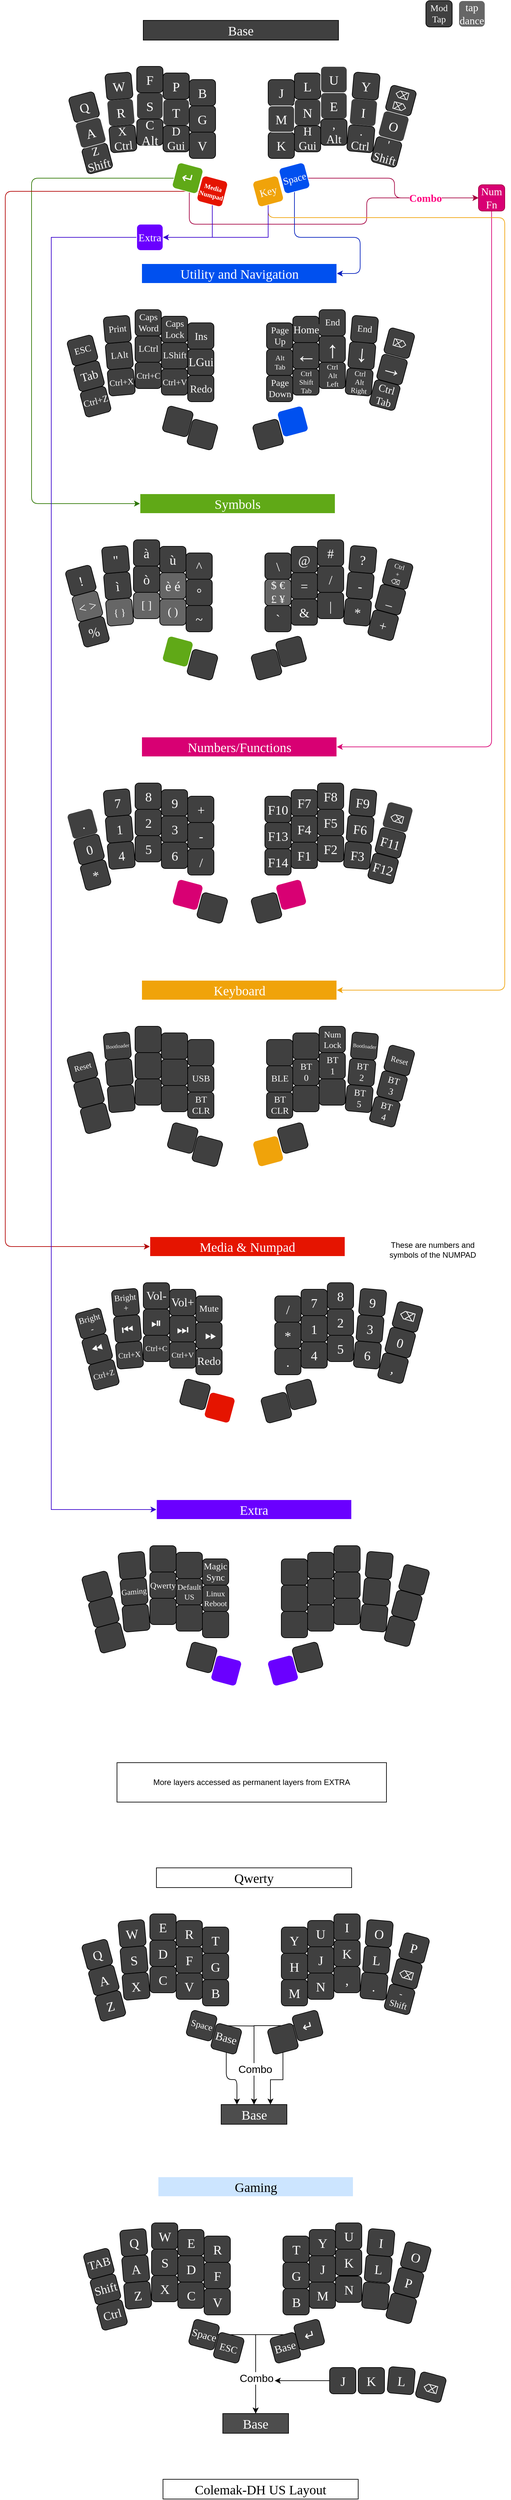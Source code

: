 <mxfile version="23.1.5" type="device">
  <diagram id="EX9U6J9YtXhR0Z1IHUno" name="Pagina-1">
    <mxGraphModel dx="677" dy="1923" grid="1" gridSize="10" guides="0" tooltips="1" connect="1" arrows="1" fold="1" page="1" pageScale="1" pageWidth="827" pageHeight="1169" math="0" shadow="0">
      <root>
        <mxCell id="0" />
        <mxCell id="1" parent="0" />
        <mxCell id="iFBfvALlvyKdv1rGwnyk-2" value="R" style="rounded=1;whiteSpace=wrap;html=1;fontSize=20;fillColor=#404040;fontFamily=Tahoma;fontColor=#FFFFFF;rotation=355;strokeColor=#FFFFFF;verticalAlign=middle;" parent="1" vertex="1">
          <mxGeometry x="196" y="110" width="40" height="40" as="geometry" />
        </mxCell>
        <mxCell id="iFBfvALlvyKdv1rGwnyk-3" value="Base" style="rounded=0;whiteSpace=wrap;html=1;fontSize=20;fillColor=#404040;glass=0;sketch=0;fontColor=#FFFFFF;fontFamily=Lucida Console;" parent="1" vertex="1">
          <mxGeometry x="250" y="-10" width="297" height="30" as="geometry" />
        </mxCell>
        <mxCell id="iFBfvALlvyKdv1rGwnyk-4" value="V" style="rounded=1;whiteSpace=wrap;html=1;fontSize=20;fillColor=#404040;fontFamily=Tahoma;fontColor=#FAFAFA;" parent="1" vertex="1">
          <mxGeometry x="320" y="160" width="40" height="40" as="geometry" />
        </mxCell>
        <mxCell id="iFBfvALlvyKdv1rGwnyk-7" value="B" style="rounded=1;whiteSpace=wrap;html=1;fontSize=20;fillColor=#404040;fontFamily=Tahoma;fontColor=#FAFAFA;" parent="1" vertex="1">
          <mxGeometry x="320" y="80" width="40" height="40" as="geometry" />
        </mxCell>
        <mxCell id="iFBfvALlvyKdv1rGwnyk-8" value="T" style="rounded=1;whiteSpace=wrap;html=1;fontSize=20;fillColor=#404040;fontFamily=Tahoma;fontColor=#ffffff;strokeColor=#FFFFFF;verticalAlign=middle;" parent="1" vertex="1">
          <mxGeometry x="280" y="110" width="40" height="40" as="geometry" />
        </mxCell>
        <mxCell id="iFBfvALlvyKdv1rGwnyk-9" value="G" style="rounded=1;whiteSpace=wrap;html=1;fontSize=20;fillColor=#404040;fontFamily=Tahoma;fontColor=#FAFAFA;" parent="1" vertex="1">
          <mxGeometry x="320" y="120" width="40" height="40" as="geometry" />
        </mxCell>
        <mxCell id="iFBfvALlvyKdv1rGwnyk-10" value="W" style="rounded=1;whiteSpace=wrap;html=1;fontSize=20;fillColor=#404040;fontFamily=Tahoma;fontColor=#FAFAFA;rotation=-5;" parent="1" vertex="1">
          <mxGeometry x="193" y="70" width="40" height="40" as="geometry" />
        </mxCell>
        <mxCell id="iFBfvALlvyKdv1rGwnyk-11" value="S" style="rounded=1;whiteSpace=wrap;html=1;fontSize=20;fillColor=#404040;fontFamily=Tahoma;fontColor=#FFFFFF;strokeColor=#FFFFFF;verticalAlign=middle;" parent="1" vertex="1">
          <mxGeometry x="240" y="100" width="40" height="40" as="geometry" />
        </mxCell>
        <mxCell id="iFBfvALlvyKdv1rGwnyk-12" value="D&lt;br style=&quot;font-size: 18px;&quot;&gt;Gui" style="rounded=1;whiteSpace=wrap;html=1;fontSize=18;fillColor=#404040;fontFamily=Tahoma;fontColor=#FAFAFA;verticalAlign=middle;" parent="1" vertex="1">
          <mxGeometry x="280" y="150" width="40" height="40" as="geometry" />
        </mxCell>
        <mxCell id="iFBfvALlvyKdv1rGwnyk-13" value="C&lt;br&gt;Alt" style="rounded=1;whiteSpace=wrap;html=1;fontSize=20;fillColor=#404040;fontFamily=Tahoma;fontColor=#FAFAFA;verticalAlign=middle;" parent="1" vertex="1">
          <mxGeometry x="240" y="140" width="40" height="40" as="geometry" />
        </mxCell>
        <mxCell id="iFBfvALlvyKdv1rGwnyk-14" value="X&lt;br style=&quot;font-size: 18px;&quot;&gt;Ctrl" style="rounded=1;whiteSpace=wrap;html=1;fontSize=18;fillColor=#404040;fontFamily=Tahoma;fontColor=#FAFAFA;rotation=355;verticalAlign=middle;" parent="1" vertex="1">
          <mxGeometry x="199" y="150" width="40" height="40" as="geometry" />
        </mxCell>
        <mxCell id="iFBfvALlvyKdv1rGwnyk-15" value="Z&lt;br style=&quot;font-size: 18px;&quot;&gt;Shift" style="rounded=1;whiteSpace=wrap;html=1;fontSize=18;fillColor=#404040;fontFamily=Tahoma;fontColor=#FAFAFA;rotation=345;verticalAlign=middle;" parent="1" vertex="1">
          <mxGeometry x="160" y="180" width="40" height="40" as="geometry" />
        </mxCell>
        <mxCell id="iFBfvALlvyKdv1rGwnyk-16" value="Q" style="rounded=1;whiteSpace=wrap;html=1;fontSize=20;fillColor=#404040;fontFamily=Tahoma;fontColor=#FAFAFA;rotation=345;" parent="1" vertex="1">
          <mxGeometry x="140" y="102" width="40" height="40" as="geometry" />
        </mxCell>
        <mxCell id="iFBfvALlvyKdv1rGwnyk-17" value="A" style="rounded=1;whiteSpace=wrap;html=1;fontSize=20;fillColor=#404040;fontFamily=Tahoma;rotation=345;strokeColor=#FFFFFF;fontColor=#FFFFFF;" parent="1" vertex="1">
          <mxGeometry x="150" y="141" width="40" height="40" as="geometry" />
        </mxCell>
        <mxCell id="iFBfvALlvyKdv1rGwnyk-398" value="" style="edgeStyle=orthogonalEdgeStyle;orthogonalLoop=1;jettySize=auto;html=1;fontFamily=Tahoma;fontSize=16;fontColor=#FAFAFA;entryX=0;entryY=0.5;entryDx=0;entryDy=0;fillColor=#60a917;strokeColor=#2D7600;rounded=1;" parent="1" target="iFBfvALlvyKdv1rGwnyk-135" edge="1">
          <mxGeometry relative="1" as="geometry">
            <Array as="points">
              <mxPoint x="80" y="230" />
              <mxPoint x="80" y="725" />
            </Array>
            <mxPoint x="299.294" y="230" as="sourcePoint" />
          </mxGeometry>
        </mxCell>
        <mxCell id="iFBfvALlvyKdv1rGwnyk-401" style="edgeStyle=orthogonalEdgeStyle;rounded=1;orthogonalLoop=1;jettySize=auto;html=1;fontFamily=Tahoma;fontSize=16;fontColor=#FAFAFA;fillColor=#d80073;strokeColor=#A50040;" parent="1" target="iFBfvALlvyKdv1rGwnyk-400" edge="1">
          <mxGeometry relative="1" as="geometry">
            <Array as="points">
              <mxPoint x="320" y="300" />
              <mxPoint x="590" y="300" />
              <mxPoint x="590" y="260" />
            </Array>
            <mxPoint x="320.008" y="250.708" as="sourcePoint" />
          </mxGeometry>
        </mxCell>
        <mxCell id="iFBfvALlvyKdv1rGwnyk-19" value="I" style="rounded=1;whiteSpace=wrap;html=1;fontSize=20;fillColor=#404040;fontFamily=Tahoma;rotation=5;flipV=0;flipH=0;direction=east;strokeColor=#FFFFFF;verticalAlign=middle;fontColor=#FFFFFF;" parent="1" vertex="1">
          <mxGeometry x="565" y="110" width="40" height="40" as="geometry" />
        </mxCell>
        <mxCell id="iFBfvALlvyKdv1rGwnyk-20" value="K" style="rounded=1;whiteSpace=wrap;html=1;fontSize=20;fillColor=#404040;fontFamily=Tahoma;fontColor=#FAFAFA;flipV=0;flipH=0;direction=east;" parent="1" vertex="1">
          <mxGeometry x="440" y="160" width="40" height="40" as="geometry" />
        </mxCell>
        <mxCell id="iFBfvALlvyKdv1rGwnyk-23" value="J" style="rounded=1;whiteSpace=wrap;html=1;fontSize=20;fillColor=#404040;fontFamily=Tahoma;fontColor=#FAFAFA;flipV=0;flipH=0;direction=east;" parent="1" vertex="1">
          <mxGeometry x="440" y="80" width="40" height="40" as="geometry" />
        </mxCell>
        <mxCell id="iFBfvALlvyKdv1rGwnyk-24" value="N" style="rounded=1;whiteSpace=wrap;html=1;fontSize=20;fillColor=#404040;fontFamily=Tahoma;fontColor=#ffffff;flipV=0;flipH=0;direction=east;strokeColor=#FFFFFF;verticalAlign=middle;" parent="1" vertex="1">
          <mxGeometry x="480" y="110" width="40" height="40" as="geometry" />
        </mxCell>
        <mxCell id="iFBfvALlvyKdv1rGwnyk-25" value="M" style="rounded=1;whiteSpace=wrap;html=1;fontSize=20;fillColor=#404040;fontFamily=Tahoma;fontColor=#FAFAFA;flipV=0;flipH=0;direction=east;strokeColor=#FFFFFF;" parent="1" vertex="1">
          <mxGeometry x="440" y="120" width="40" height="40" as="geometry" />
        </mxCell>
        <mxCell id="iFBfvALlvyKdv1rGwnyk-27" value="E" style="rounded=1;whiteSpace=wrap;html=1;fontSize=20;fillColor=#404040;fontFamily=Tahoma;flipV=0;flipH=0;direction=east;strokeColor=#FFFFFF;verticalAlign=middle;fontColor=#FFFFFF;" parent="1" vertex="1">
          <mxGeometry x="520" y="100" width="40" height="40" as="geometry" />
        </mxCell>
        <mxCell id="iFBfvALlvyKdv1rGwnyk-28" value="H&lt;br style=&quot;font-size: 18px;&quot;&gt;Gui" style="rounded=1;whiteSpace=wrap;html=1;fontSize=18;fillColor=#404040;fontFamily=Tahoma;fontColor=#FAFAFA;flipV=0;flipH=0;direction=east;verticalAlign=middle;" parent="1" vertex="1">
          <mxGeometry x="480" y="150" width="40" height="40" as="geometry" />
        </mxCell>
        <mxCell id="iFBfvALlvyKdv1rGwnyk-29" value=",&lt;br style=&quot;font-size: 18px;&quot;&gt;Alt" style="rounded=1;whiteSpace=wrap;html=1;fontSize=18;fillColor=#404040;fontFamily=Tahoma;fontColor=#FAFAFA;flipV=0;flipH=0;direction=east;verticalAlign=middle;" parent="1" vertex="1">
          <mxGeometry x="520" y="140" width="40" height="40" as="geometry" />
        </mxCell>
        <mxCell id="iFBfvALlvyKdv1rGwnyk-30" value=".&lt;br style=&quot;font-size: 18px;&quot;&gt;Ctrl" style="rounded=1;whiteSpace=wrap;html=1;fontSize=18;fillColor=#404040;fontFamily=Tahoma;fontColor=#FAFAFA;rotation=5;flipV=0;flipH=0;direction=east;verticalAlign=middle;" parent="1" vertex="1">
          <mxGeometry x="561" y="150" width="40" height="40" as="geometry" />
        </mxCell>
        <mxCell id="iFBfvALlvyKdv1rGwnyk-31" value="&#39;&lt;br style=&quot;font-size: 18px;&quot;&gt;Shift" style="rounded=1;whiteSpace=wrap;html=1;fontSize=18;fillColor=#404040;fontFamily=Tahoma;fontColor=#FAFAFA;rotation=15;flipV=0;flipH=0;direction=east;labelPosition=center;verticalLabelPosition=middle;align=center;verticalAlign=middle;" parent="1" vertex="1">
          <mxGeometry x="600" y="170" width="40" height="40" as="geometry" />
        </mxCell>
        <mxCell id="iFBfvALlvyKdv1rGwnyk-32" value="&lt;span style=&quot;font-family: &amp;quot;segoe ui emoji&amp;quot;, &amp;quot;apple color emoji&amp;quot;, &amp;quot;noto color emoji&amp;quot;; font-size: 15px;&quot;&gt;⌫&lt;br style=&quot;font-size: 15px;&quot;&gt;&lt;/span&gt;&lt;span style=&quot;font-family: &amp;quot;segoe ui emoji&amp;quot;, &amp;quot;apple color emoji&amp;quot;, &amp;quot;noto color emoji&amp;quot;; font-size: 15px;&quot;&gt;⌦&lt;/span&gt;&lt;span style=&quot;font-family: &amp;quot;segoe ui emoji&amp;quot;, &amp;quot;apple color emoji&amp;quot;, &amp;quot;noto color emoji&amp;quot;; font-size: 15px;&quot;&gt;&lt;br style=&quot;font-size: 15px;&quot;&gt;&lt;/span&gt;" style="rounded=1;whiteSpace=wrap;html=1;fontSize=15;fillColor=#404040;fontFamily=Tahoma;fontColor=#FAFAFA;rotation=15;flipV=0;flipH=0;direction=east;" parent="1" vertex="1">
          <mxGeometry x="622" y="92" width="40" height="40" as="geometry" />
        </mxCell>
        <mxCell id="iFBfvALlvyKdv1rGwnyk-33" value="O" style="rounded=1;whiteSpace=wrap;html=1;fontSize=20;fillColor=#404040;fontFamily=Tahoma;rotation=15;flipV=0;flipH=0;direction=east;strokeColor=#FFFFFF;fontColor=#FFFFFF;" parent="1" vertex="1">
          <mxGeometry x="611" y="131" width="40" height="40" as="geometry" />
        </mxCell>
        <mxCell id="iFBfvALlvyKdv1rGwnyk-403" style="edgeStyle=orthogonalEdgeStyle;rounded=1;orthogonalLoop=1;jettySize=auto;html=1;entryX=0;entryY=0.5;entryDx=0;entryDy=0;fontFamily=Tahoma;fontSize=16;fontColor=#FAFAFA;fillColor=#d80073;strokeColor=#A50040;" parent="1" source="iFBfvALlvyKdv1rGwnyk-34" target="iFBfvALlvyKdv1rGwnyk-400" edge="1">
          <mxGeometry relative="1" as="geometry" />
        </mxCell>
        <mxCell id="iFBfvALlvyKdv1rGwnyk-407" value="Combo" style="edgeLabel;html=1;align=center;verticalAlign=middle;resizable=0;points=[];fontSize=16;fontFamily=Tahoma;fontColor=#FF0080;fontStyle=1" parent="iFBfvALlvyKdv1rGwnyk-403" vertex="1" connectable="0">
          <mxGeometry x="0.331" y="1" relative="1" as="geometry">
            <mxPoint x="16" y="1" as="offset" />
          </mxGeometry>
        </mxCell>
        <mxCell id="iFBfvALlvyKdv1rGwnyk-404" style="edgeStyle=orthogonalEdgeStyle;rounded=1;orthogonalLoop=1;jettySize=auto;html=1;fontFamily=Tahoma;fontSize=16;fontColor=#FAFAFA;entryX=1;entryY=0.5;entryDx=0;entryDy=0;fillColor=#0050ef;strokeColor=#001DBC;" parent="1" source="iFBfvALlvyKdv1rGwnyk-34" target="iFBfvALlvyKdv1rGwnyk-36" edge="1">
          <mxGeometry relative="1" as="geometry">
            <mxPoint x="560" y="350" as="targetPoint" />
            <Array as="points">
              <mxPoint x="480" y="320" />
              <mxPoint x="580" y="320" />
              <mxPoint x="580" y="375" />
            </Array>
          </mxGeometry>
        </mxCell>
        <mxCell id="iFBfvALlvyKdv1rGwnyk-34" value="Space" style="rounded=1;whiteSpace=wrap;html=1;fontSize=15;fillColor=#0050ef;fontFamily=Tahoma;fontColor=#ffffff;rotation=345;flipV=0;flipH=0;direction=east;strokeColor=#FFFFFF;" parent="1" vertex="1">
          <mxGeometry x="460" y="210" width="40" height="40" as="geometry" />
        </mxCell>
        <mxCell id="iFBfvALlvyKdv1rGwnyk-35" value="LAlt" style="rounded=1;whiteSpace=wrap;html=1;fontSize=14;fillColor=#404040;fontFamily=Tahoma;fontColor=#FAFAFA;rotation=355;" parent="1" vertex="1">
          <mxGeometry x="193.5" y="480" width="40" height="40" as="geometry" />
        </mxCell>
        <mxCell id="iFBfvALlvyKdv1rGwnyk-36" value="Utility and Navigation" style="rounded=0;whiteSpace=wrap;html=1;fontSize=20;fillColor=#0050ef;glass=0;sketch=0;fontFamily=Lucida Console;strokeColor=#FFFFFF;fontColor=#ffffff;" parent="1" vertex="1">
          <mxGeometry x="247.5" y="360" width="297" height="30" as="geometry" />
        </mxCell>
        <mxCell id="iFBfvALlvyKdv1rGwnyk-37" value="&lt;span style=&quot;color: rgb(250, 250, 250); font-family: Tahoma; font-size: 16px; font-style: normal; font-variant-ligatures: normal; font-variant-caps: normal; font-weight: 400; letter-spacing: normal; orphans: 2; text-align: center; text-indent: 0px; text-transform: none; widows: 2; word-spacing: 0px; -webkit-text-stroke-width: 0px; background-color: rgb(64, 64, 64); text-decoration-thickness: initial; text-decoration-style: initial; text-decoration-color: initial; float: none; display: inline !important;&quot;&gt;Redo&lt;/span&gt;" style="rounded=1;whiteSpace=wrap;html=1;fontSize=16;fillColor=#404040;fontFamily=Tahoma;fontColor=#FAFAFA;" parent="1" vertex="1">
          <mxGeometry x="317.5" y="530" width="40" height="40" as="geometry" />
        </mxCell>
        <mxCell id="iFBfvALlvyKdv1rGwnyk-38" value="Caps&lt;br style=&quot;font-size: 14px;&quot;&gt;Word" style="rounded=1;whiteSpace=wrap;html=1;fontSize=14;fillColor=#404040;fontFamily=Tahoma;fontColor=#FAFAFA;" parent="1" vertex="1">
          <mxGeometry x="237.5" y="430" width="40" height="40" as="geometry" />
        </mxCell>
        <mxCell id="iFBfvALlvyKdv1rGwnyk-39" value="&lt;span style=&quot;color: rgb(250, 250, 250); font-family: Tahoma; font-size: 14px; font-style: normal; font-variant-ligatures: normal; font-variant-caps: normal; font-weight: 400; letter-spacing: normal; orphans: 2; text-align: center; text-indent: 0px; text-transform: none; widows: 2; word-spacing: 0px; -webkit-text-stroke-width: 0px; background-color: rgb(64, 64, 64); text-decoration-thickness: initial; text-decoration-style: initial; text-decoration-color: initial; float: none; display: inline !important;&quot;&gt;Caps Lock&lt;br style=&quot;font-size: 14px;&quot;&gt;&lt;/span&gt;" style="rounded=1;whiteSpace=wrap;html=1;fontSize=14;fillColor=#404040;fontFamily=Tahoma;fontColor=#FAFAFA;" parent="1" vertex="1">
          <mxGeometry x="277.5" y="440" width="40" height="40" as="geometry" />
        </mxCell>
        <mxCell id="iFBfvALlvyKdv1rGwnyk-40" value="&lt;span style=&quot;color: rgb(250, 250, 250); font-family: Tahoma; font-size: 16px; font-style: normal; font-variant-ligatures: normal; font-variant-caps: normal; font-weight: 400; letter-spacing: normal; orphans: 2; text-align: center; text-indent: 0px; text-transform: none; widows: 2; word-spacing: 0px; -webkit-text-stroke-width: 0px; background-color: rgb(64, 64, 64); text-decoration-thickness: initial; text-decoration-style: initial; text-decoration-color: initial; float: none; display: inline !important;&quot;&gt;Ins&lt;/span&gt;" style="rounded=1;whiteSpace=wrap;html=1;fontSize=16;fillColor=#404040;fontFamily=Tahoma;fontColor=#FAFAFA;" parent="1" vertex="1">
          <mxGeometry x="317.5" y="450" width="40" height="40" as="geometry" />
        </mxCell>
        <mxCell id="iFBfvALlvyKdv1rGwnyk-41" value="LShift" style="rounded=1;whiteSpace=wrap;html=1;fontSize=14;fillColor=#404040;fontFamily=Tahoma;fontColor=#FAFAFA;" parent="1" vertex="1">
          <mxGeometry x="277.5" y="480" width="40" height="40" as="geometry" />
        </mxCell>
        <mxCell id="iFBfvALlvyKdv1rGwnyk-42" value="LGui" style="rounded=1;whiteSpace=wrap;html=1;fontSize=18;fillColor=#404040;fontFamily=Tahoma;fontColor=#FAFAFA;" parent="1" vertex="1">
          <mxGeometry x="317.5" y="490" width="40" height="40" as="geometry" />
        </mxCell>
        <mxCell id="iFBfvALlvyKdv1rGwnyk-43" value="Print" style="rounded=1;whiteSpace=wrap;html=1;fontSize=14;fillColor=#404040;fontFamily=Tahoma;fontColor=#FAFAFA;rotation=-5;" parent="1" vertex="1">
          <mxGeometry x="190.5" y="440" width="40" height="40" as="geometry" />
        </mxCell>
        <mxCell id="iFBfvALlvyKdv1rGwnyk-44" value="LCtrl" style="rounded=1;whiteSpace=wrap;html=1;fontSize=14;fillColor=#404040;fontFamily=Tahoma;fontColor=#FAFAFA;" parent="1" vertex="1">
          <mxGeometry x="237.5" y="470" width="40" height="40" as="geometry" />
        </mxCell>
        <mxCell id="iFBfvALlvyKdv1rGwnyk-45" value="&lt;span style=&quot;color: rgb(250, 250, 250); font-family: Tahoma; font-size: 13px; font-style: normal; font-variant-ligatures: normal; font-variant-caps: normal; font-weight: 400; letter-spacing: normal; orphans: 2; text-align: center; text-indent: 0px; text-transform: none; widows: 2; word-spacing: 0px; -webkit-text-stroke-width: 0px; background-color: rgb(64, 64, 64); text-decoration-thickness: initial; text-decoration-style: initial; text-decoration-color: initial; float: none; display: inline !important;&quot;&gt;Ctrl+V&lt;/span&gt;" style="rounded=1;whiteSpace=wrap;html=1;fontSize=13;fillColor=#404040;fontFamily=Tahoma;fontColor=#FAFAFA;" parent="1" vertex="1">
          <mxGeometry x="277.5" y="520" width="40" height="40" as="geometry" />
        </mxCell>
        <mxCell id="iFBfvALlvyKdv1rGwnyk-46" value="&lt;span style=&quot;color: rgb(250, 250, 250); font-family: Tahoma; font-size: 13px; font-style: normal; font-variant-ligatures: normal; font-variant-caps: normal; font-weight: 400; letter-spacing: normal; orphans: 2; text-align: center; text-indent: 0px; text-transform: none; widows: 2; word-spacing: 0px; -webkit-text-stroke-width: 0px; background-color: rgb(64, 64, 64); text-decoration-thickness: initial; text-decoration-style: initial; text-decoration-color: initial; float: none; display: inline !important;&quot;&gt;Ctrl+C&lt;br style=&quot;font-size: 13px;&quot;&gt;&lt;/span&gt;" style="rounded=1;whiteSpace=wrap;html=1;fontSize=13;fillColor=#404040;fontFamily=Tahoma;fontColor=#FAFAFA;" parent="1" vertex="1">
          <mxGeometry x="237.5" y="510" width="40" height="40" as="geometry" />
        </mxCell>
        <mxCell id="iFBfvALlvyKdv1rGwnyk-47" value="&lt;span style=&quot;color: rgb(250, 250, 250); font-family: Tahoma; font-size: 13px; font-style: normal; font-variant-ligatures: normal; font-variant-caps: normal; font-weight: 400; letter-spacing: normal; orphans: 2; text-align: center; text-indent: 0px; text-transform: none; widows: 2; word-spacing: 0px; -webkit-text-stroke-width: 0px; background-color: rgb(64, 64, 64); text-decoration-thickness: initial; text-decoration-style: initial; text-decoration-color: initial; float: none; display: inline !important;&quot;&gt;Ctrl+X&lt;br style=&quot;font-size: 13px;&quot;&gt;&lt;/span&gt;" style="rounded=1;whiteSpace=wrap;html=1;fontSize=13;fillColor=#404040;fontFamily=Tahoma;fontColor=#FAFAFA;rotation=355;" parent="1" vertex="1">
          <mxGeometry x="196.5" y="520" width="40" height="40" as="geometry" />
        </mxCell>
        <mxCell id="iFBfvALlvyKdv1rGwnyk-48" value="&lt;span style=&quot;font-size: 14px;&quot;&gt;Ctrl+Z&lt;br style=&quot;font-size: 14px;&quot;&gt;&lt;/span&gt;" style="rounded=1;whiteSpace=wrap;html=1;fontSize=14;fillColor=#404040;fontFamily=Tahoma;fontColor=#FAFAFA;rotation=345;" parent="1" vertex="1">
          <mxGeometry x="157.5" y="550" width="40" height="40" as="geometry" />
        </mxCell>
        <mxCell id="iFBfvALlvyKdv1rGwnyk-49" value="ESC" style="rounded=1;whiteSpace=wrap;html=1;fontSize=14;fillColor=#404040;fontFamily=Tahoma;fontColor=#FAFAFA;rotation=345;" parent="1" vertex="1">
          <mxGeometry x="137.5" y="472" width="40" height="40" as="geometry" />
        </mxCell>
        <mxCell id="iFBfvALlvyKdv1rGwnyk-50" value="Tab" style="rounded=1;whiteSpace=wrap;html=1;fontSize=18;fillColor=#404040;fontFamily=Tahoma;fontColor=#FAFAFA;rotation=345;" parent="1" vertex="1">
          <mxGeometry x="147.5" y="511" width="40" height="40" as="geometry" />
        </mxCell>
        <mxCell id="iFBfvALlvyKdv1rGwnyk-52" value="&lt;span style=&quot;color: rgb(250, 250, 250); font-family: sans-serif; font-size: 35px; font-style: normal; font-variant-ligatures: normal; font-variant-caps: normal; font-weight: 400; letter-spacing: normal; orphans: 2; text-align: center; text-indent: 0px; text-transform: none; widows: 2; word-spacing: 0px; -webkit-text-stroke-width: 0px; background-color: rgb(64, 64, 64); text-decoration-thickness: initial; text-decoration-style: initial; text-decoration-color: initial; float: none; display: inline !important;&quot;&gt;↓&lt;/span&gt;" style="rounded=1;whiteSpace=wrap;html=1;fontSize=14;fillColor=#404040;fontFamily=Tahoma;fontColor=#FAFAFA;rotation=5;flipV=0;flipH=0;direction=east;verticalAlign=bottom;" parent="1" vertex="1">
          <mxGeometry x="562.5" y="480" width="40" height="40" as="geometry" />
        </mxCell>
        <mxCell id="iFBfvALlvyKdv1rGwnyk-53" value="&lt;span style=&quot;color: rgb(250, 250, 250); font-family: Tahoma; font-size: 14px; font-style: normal; font-variant-ligatures: normal; font-variant-caps: normal; font-weight: 400; letter-spacing: normal; orphans: 2; text-align: center; text-indent: 0px; text-transform: none; widows: 2; word-spacing: 0px; -webkit-text-stroke-width: 0px; background-color: rgb(64, 64, 64); text-decoration-thickness: initial; text-decoration-style: initial; text-decoration-color: initial; float: none; display: inline !important;&quot;&gt;Page&lt;br&gt;Down&lt;br style=&quot;font-size: 14px;&quot;&gt;&lt;/span&gt;" style="rounded=1;whiteSpace=wrap;html=1;fontSize=14;fillColor=#404040;fontFamily=Tahoma;fontColor=#FAFAFA;flipV=0;flipH=0;direction=east;" parent="1" vertex="1">
          <mxGeometry x="437.5" y="530" width="40" height="40" as="geometry" />
        </mxCell>
        <mxCell id="iFBfvALlvyKdv1rGwnyk-54" value="End" style="rounded=1;whiteSpace=wrap;html=1;fontSize=14;fillColor=#404040;fontFamily=Tahoma;fontColor=#FAFAFA;flipV=0;flipH=0;direction=east;" parent="1" vertex="1">
          <mxGeometry x="517.5" y="430" width="40" height="40" as="geometry" />
        </mxCell>
        <mxCell id="iFBfvALlvyKdv1rGwnyk-55" value="&lt;span style=&quot;background-color: rgb(64, 64, 64);&quot;&gt;Home&lt;/span&gt;" style="rounded=1;whiteSpace=wrap;html=1;fontSize=16;fillColor=#404040;fontFamily=Tahoma;fontColor=#FAFAFA;flipV=0;flipH=0;direction=east;" parent="1" vertex="1">
          <mxGeometry x="477.5" y="440" width="40" height="40" as="geometry" />
        </mxCell>
        <mxCell id="iFBfvALlvyKdv1rGwnyk-56" value="&lt;span style=&quot;color: rgb(250, 250, 250); font-family: Tahoma; font-size: 14px; font-style: normal; font-variant-ligatures: normal; font-variant-caps: normal; font-weight: 400; letter-spacing: normal; orphans: 2; text-align: center; text-indent: 0px; text-transform: none; widows: 2; word-spacing: 0px; -webkit-text-stroke-width: 0px; background-color: rgb(64, 64, 64); text-decoration-thickness: initial; text-decoration-style: initial; text-decoration-color: initial; float: none; display: inline !important;&quot;&gt;Page&lt;br&gt;Up&lt;br style=&quot;font-size: 14px;&quot;&gt;&lt;/span&gt;" style="rounded=1;whiteSpace=wrap;html=1;fontSize=14;fillColor=#404040;fontFamily=Tahoma;fontColor=#FAFAFA;flipV=0;flipH=0;direction=east;" parent="1" vertex="1">
          <mxGeometry x="437.5" y="450" width="40" height="40" as="geometry" />
        </mxCell>
        <mxCell id="iFBfvALlvyKdv1rGwnyk-57" value="&lt;span style=&quot;color: rgb(250, 250, 250); font-family: sans-serif; font-size: 32px; font-style: normal; font-variant-ligatures: normal; font-variant-caps: normal; font-weight: 400; letter-spacing: normal; orphans: 2; text-align: center; text-indent: 0px; text-transform: none; widows: 2; word-spacing: 0px; -webkit-text-stroke-width: 0px; background-color: rgb(64, 64, 64); text-decoration-thickness: initial; text-decoration-style: initial; text-decoration-color: initial; float: none; display: inline !important;&quot;&gt;←&lt;/span&gt;" style="rounded=1;whiteSpace=wrap;html=1;fontSize=32;fillColor=#404040;fontFamily=Tahoma;fontColor=#FAFAFA;flipV=0;flipH=0;direction=east;verticalAlign=bottom;horizontal=1;" parent="1" vertex="1">
          <mxGeometry x="477.5" y="480" width="40" height="40" as="geometry" />
        </mxCell>
        <mxCell id="iFBfvALlvyKdv1rGwnyk-58" value="&lt;span style=&quot;color: rgb(250, 250, 250); font-family: Tahoma; font-size: 11px; font-style: normal; font-variant-ligatures: normal; font-variant-caps: normal; font-weight: 400; letter-spacing: normal; orphans: 2; text-align: center; text-indent: 0px; text-transform: none; widows: 2; word-spacing: 0px; -webkit-text-stroke-width: 0px; background-color: rgb(64, 64, 64); text-decoration-thickness: initial; text-decoration-style: initial; text-decoration-color: initial; float: none; display: inline !important;&quot;&gt;Alt&lt;br&gt;Tab&lt;br style=&quot;font-size: 11px;&quot;&gt;&lt;/span&gt;" style="rounded=1;whiteSpace=wrap;html=1;fontSize=11;fillColor=#404040;fontFamily=Tahoma;fontColor=#FAFAFA;flipV=0;flipH=0;direction=east;verticalAlign=middle;" parent="1" vertex="1">
          <mxGeometry x="437.5" y="490" width="40" height="40" as="geometry" />
        </mxCell>
        <mxCell id="iFBfvALlvyKdv1rGwnyk-59" value="&lt;span style=&quot;color: rgb(250, 250, 250); font-family: Tahoma; font-size: 14px; font-style: normal; font-variant-ligatures: normal; font-variant-caps: normal; font-weight: 400; letter-spacing: normal; orphans: 2; text-align: center; text-indent: 0px; text-transform: none; widows: 2; word-spacing: 0px; -webkit-text-stroke-width: 0px; background-color: rgb(64, 64, 64); text-decoration-thickness: initial; text-decoration-style: initial; text-decoration-color: initial; float: none; display: inline !important;&quot;&gt;End&lt;br style=&quot;font-size: 14px;&quot;&gt;&lt;/span&gt;" style="rounded=1;whiteSpace=wrap;html=1;fontSize=14;fillColor=#404040;fontFamily=Tahoma;fontColor=#FAFAFA;rotation=5;flipV=0;flipH=0;direction=east;" parent="1" vertex="1">
          <mxGeometry x="566.5" y="440" width="40" height="40" as="geometry" />
        </mxCell>
        <mxCell id="iFBfvALlvyKdv1rGwnyk-60" value="&lt;span style=&quot;color: rgb(250, 250, 250); font-family: sans-serif; font-size: 35px; font-style: normal; font-variant-ligatures: normal; font-variant-caps: normal; font-weight: 400; letter-spacing: normal; orphans: 2; text-align: center; text-indent: 0px; text-transform: none; widows: 2; word-spacing: 0px; -webkit-text-stroke-width: 0px; background-color: rgb(64, 64, 64); text-decoration-thickness: initial; text-decoration-style: initial; text-decoration-color: initial; float: none; display: inline !important;&quot;&gt;↑&lt;/span&gt;" style="rounded=1;whiteSpace=wrap;html=1;fontSize=14;fillColor=#404040;fontFamily=Tahoma;fontColor=#FAFAFA;flipV=0;flipH=0;direction=east;" parent="1" vertex="1">
          <mxGeometry x="517.5" y="470" width="40" height="40" as="geometry" />
        </mxCell>
        <mxCell id="iFBfvALlvyKdv1rGwnyk-61" value="&lt;span style=&quot;background-color: rgb(64, 64, 64); font-size: 11px;&quot;&gt;Ctrl&lt;br style=&quot;font-size: 11px;&quot;&gt;Shift&lt;br style=&quot;font-size: 11px;&quot;&gt;Tab&lt;br style=&quot;font-size: 11px;&quot;&gt;&lt;/span&gt;" style="rounded=1;whiteSpace=wrap;html=1;fontSize=11;fillColor=#404040;fontFamily=Tahoma;fontColor=#FAFAFA;flipV=0;flipH=0;direction=east;" parent="1" vertex="1">
          <mxGeometry x="477.5" y="520" width="40" height="40" as="geometry" />
        </mxCell>
        <mxCell id="iFBfvALlvyKdv1rGwnyk-62" value="&lt;span style=&quot;color: rgb(250, 250, 250); font-family: Tahoma; font-size: 11px; font-style: normal; font-variant-ligatures: normal; font-variant-caps: normal; font-weight: 400; letter-spacing: normal; orphans: 2; text-align: center; text-indent: 0px; text-transform: none; widows: 2; word-spacing: 0px; -webkit-text-stroke-width: 0px; background-color: rgb(64, 64, 64); text-decoration-thickness: initial; text-decoration-style: initial; text-decoration-color: initial; float: none; display: inline !important;&quot;&gt;&lt;span style=&quot;font-size: 11px;&quot;&gt;Ctrl&lt;/span&gt;&lt;br style=&quot;border-color: var(--border-color); font-size: 11px;&quot;&gt;&lt;span style=&quot;font-size: 11px;&quot;&gt;Alt&lt;/span&gt;&lt;br style=&quot;border-color: var(--border-color); font-size: 11px;&quot;&gt;&lt;span style=&quot;font-size: 11px;&quot;&gt;Left&lt;/span&gt;&lt;br style=&quot;font-size: 11px;&quot;&gt;&lt;/span&gt;" style="rounded=1;whiteSpace=wrap;html=1;fontSize=11;fillColor=#404040;fontFamily=Tahoma;fontColor=#FAFAFA;flipV=0;flipH=0;direction=east;" parent="1" vertex="1">
          <mxGeometry x="517.5" y="510" width="40" height="40" as="geometry" />
        </mxCell>
        <mxCell id="iFBfvALlvyKdv1rGwnyk-63" value="&lt;span style=&quot;color: rgb(250, 250, 250); font-family: Tahoma; font-size: 11px; font-style: normal; font-variant-ligatures: normal; font-variant-caps: normal; font-weight: 400; letter-spacing: normal; orphans: 2; text-align: center; text-indent: 0px; text-transform: none; widows: 2; word-spacing: 0px; -webkit-text-stroke-width: 0px; background-color: rgb(64, 64, 64); text-decoration-thickness: initial; text-decoration-style: initial; text-decoration-color: initial; float: none; display: inline !important;&quot;&gt;Ctrl&lt;br style=&quot;font-size: 11px;&quot;&gt;Alt&lt;br style=&quot;font-size: 11px;&quot;&gt;Right&lt;br style=&quot;font-size: 11px;&quot;&gt;&lt;/span&gt;" style="rounded=1;whiteSpace=wrap;html=1;fontSize=11;fillColor=#404040;fontFamily=Tahoma;fontColor=#FAFAFA;rotation=5;flipV=0;flipH=0;direction=east;" parent="1" vertex="1">
          <mxGeometry x="558.5" y="520" width="40" height="40" as="geometry" />
        </mxCell>
        <mxCell id="iFBfvALlvyKdv1rGwnyk-64" value="Ctrl&lt;br style=&quot;font-size: 16px;&quot;&gt;Tab" style="rounded=1;whiteSpace=wrap;html=1;fontSize=16;fillColor=#404040;fontFamily=Tahoma;fontColor=#FAFAFA;rotation=15;flipV=0;flipH=0;direction=east;" parent="1" vertex="1">
          <mxGeometry x="597.5" y="540" width="40" height="40" as="geometry" />
        </mxCell>
        <mxCell id="iFBfvALlvyKdv1rGwnyk-65" value="&lt;span style=&quot;font-family: &amp;quot;segoe ui emoji&amp;quot;, &amp;quot;apple color emoji&amp;quot;, &amp;quot;noto color emoji&amp;quot;; font-size: 15px;&quot;&gt;⌦&lt;/span&gt;" style="rounded=1;whiteSpace=wrap;html=1;fontSize=16;fillColor=#404040;fontFamily=Tahoma;fontColor=#FAFAFA;rotation=15;flipV=0;flipH=0;direction=east;" parent="1" vertex="1">
          <mxGeometry x="619.5" y="461" width="40" height="40" as="geometry" />
        </mxCell>
        <mxCell id="iFBfvALlvyKdv1rGwnyk-66" value="&lt;span style=&quot;color: rgb(250, 250, 250); font-family: sans-serif; font-size: 32px; font-style: normal; font-variant-ligatures: normal; font-variant-caps: normal; font-weight: 400; letter-spacing: normal; orphans: 2; text-align: center; text-indent: 0px; text-transform: none; widows: 2; word-spacing: 0px; -webkit-text-stroke-width: 0px; background-color: rgb(64, 64, 64); text-decoration-thickness: initial; text-decoration-style: initial; text-decoration-color: initial; float: none; display: inline !important;&quot;&gt;→&lt;/span&gt;" style="rounded=1;whiteSpace=wrap;html=1;fontSize=32;fillColor=#404040;fontFamily=Tahoma;fontColor=#FAFAFA;rotation=15;flipV=0;flipH=0;direction=east;verticalAlign=bottom;" parent="1" vertex="1">
          <mxGeometry x="608.5" y="501" width="40" height="40" as="geometry" />
        </mxCell>
        <mxCell id="iFBfvALlvyKdv1rGwnyk-67" value="" style="rounded=1;whiteSpace=wrap;html=1;fontSize=20;fillColor=#0050ef;fontFamily=Tahoma;fontColor=#ffffff;rotation=345;flipV=0;flipH=0;direction=east;strokeColor=#FFFFFF;" parent="1" vertex="1">
          <mxGeometry x="457.5" y="580" width="40" height="40" as="geometry" />
        </mxCell>
        <mxCell id="iFBfvALlvyKdv1rGwnyk-134" value="ì" style="rounded=1;whiteSpace=wrap;html=1;fontSize=20;fillColor=#404040;fontFamily=Tahoma;fontColor=#FAFAFA;rotation=355;" parent="1" vertex="1">
          <mxGeometry x="191" y="830" width="40" height="40" as="geometry" />
        </mxCell>
        <mxCell id="iFBfvALlvyKdv1rGwnyk-135" value="Symbols" style="rounded=0;whiteSpace=wrap;html=1;fontSize=20;fillColor=#60a917;glass=0;sketch=0;fontFamily=Lucida Console;strokeColor=#FFFFFF;fontColor=#ffffff;" parent="1" vertex="1">
          <mxGeometry x="245" y="710" width="297" height="30" as="geometry" />
        </mxCell>
        <mxCell id="iFBfvALlvyKdv1rGwnyk-136" value="~" style="rounded=1;whiteSpace=wrap;html=1;fontSize=20;fillColor=#404040;fontFamily=Tahoma;fontColor=#FAFAFA;" parent="1" vertex="1">
          <mxGeometry x="315" y="880" width="40" height="40" as="geometry" />
        </mxCell>
        <mxCell id="iFBfvALlvyKdv1rGwnyk-137" value="à" style="rounded=1;whiteSpace=wrap;html=1;fontSize=20;fillColor=#404040;fontFamily=Tahoma;fontColor=#FAFAFA;" parent="1" vertex="1">
          <mxGeometry x="235" y="780" width="40" height="40" as="geometry" />
        </mxCell>
        <mxCell id="iFBfvALlvyKdv1rGwnyk-138" value="ù" style="rounded=1;whiteSpace=wrap;html=1;fontSize=20;fillColor=#404040;fontFamily=Tahoma;fontColor=#FAFAFA;" parent="1" vertex="1">
          <mxGeometry x="275" y="790" width="40" height="40" as="geometry" />
        </mxCell>
        <mxCell id="iFBfvALlvyKdv1rGwnyk-139" value="^" style="rounded=1;whiteSpace=wrap;html=1;fontSize=20;fillColor=#404040;fontFamily=Tahoma;fontColor=#FAFAFA;" parent="1" vertex="1">
          <mxGeometry x="315" y="800" width="40" height="40" as="geometry" />
        </mxCell>
        <mxCell id="iFBfvALlvyKdv1rGwnyk-140" value="è é" style="rounded=1;whiteSpace=wrap;html=1;fontSize=20;fillColor=#666666;fontFamily=Tahoma;fontColor=#FAFAFA;" parent="1" vertex="1">
          <mxGeometry x="275" y="830" width="40" height="40" as="geometry" />
        </mxCell>
        <mxCell id="iFBfvALlvyKdv1rGwnyk-141" value="°" style="rounded=1;whiteSpace=wrap;html=1;fontSize=20;fillColor=#404040;fontFamily=Tahoma;fontColor=#FAFAFA;" parent="1" vertex="1">
          <mxGeometry x="315" y="840" width="40" height="40" as="geometry" />
        </mxCell>
        <mxCell id="iFBfvALlvyKdv1rGwnyk-142" value="&quot;" style="rounded=1;whiteSpace=wrap;html=1;fontSize=20;fillColor=#404040;fontFamily=Tahoma;fontColor=#FAFAFA;rotation=-5;" parent="1" vertex="1">
          <mxGeometry x="188" y="790" width="40" height="40" as="geometry" />
        </mxCell>
        <mxCell id="iFBfvALlvyKdv1rGwnyk-143" value="ò" style="rounded=1;whiteSpace=wrap;html=1;fontSize=20;fillColor=#404040;fontFamily=Tahoma;fontColor=#FAFAFA;" parent="1" vertex="1">
          <mxGeometry x="235" y="820" width="40" height="40" as="geometry" />
        </mxCell>
        <mxCell id="iFBfvALlvyKdv1rGwnyk-144" value="&lt;span style=&quot;font-size: 17px;&quot;&gt;( )&lt;/span&gt;" style="rounded=1;whiteSpace=wrap;html=1;fontSize=17;fillColor=#666666;fontFamily=Tahoma;fontColor=#FFFFFF;labelBackgroundColor=none;labelBorderColor=none;" parent="1" vertex="1">
          <mxGeometry x="275" y="870" width="40" height="40" as="geometry" />
        </mxCell>
        <mxCell id="iFBfvALlvyKdv1rGwnyk-145" value="[ ]" style="rounded=1;whiteSpace=wrap;html=1;fontSize=17;fillColor=#666666;fontFamily=Tahoma;fontColor=#FAFAFA;labelBorderColor=none;labelBackgroundColor=none;" parent="1" vertex="1">
          <mxGeometry x="235" y="860" width="40" height="40" as="geometry" />
        </mxCell>
        <mxCell id="iFBfvALlvyKdv1rGwnyk-146" value="{ }" style="rounded=1;whiteSpace=wrap;html=1;fontSize=15;fillColor=#666666;fontFamily=Tahoma;fontColor=#FAFAFA;rotation=355;" parent="1" vertex="1">
          <mxGeometry x="194" y="870" width="40" height="40" as="geometry" />
        </mxCell>
        <mxCell id="iFBfvALlvyKdv1rGwnyk-147" value="%" style="rounded=1;whiteSpace=wrap;html=1;fontSize=20;fillColor=#404040;fontFamily=Tahoma;fontColor=#FAFAFA;rotation=345;" parent="1" vertex="1">
          <mxGeometry x="155" y="900" width="40" height="40" as="geometry" />
        </mxCell>
        <mxCell id="iFBfvALlvyKdv1rGwnyk-148" value="!" style="rounded=1;whiteSpace=wrap;html=1;fontSize=20;fillColor=#404040;fontFamily=Tahoma;fontColor=#FAFAFA;rotation=345;" parent="1" vertex="1">
          <mxGeometry x="135" y="822" width="40" height="40" as="geometry" />
        </mxCell>
        <mxCell id="iFBfvALlvyKdv1rGwnyk-149" value="&amp;lt; &amp;gt;" style="rounded=1;whiteSpace=wrap;html=1;fontSize=20;fillColor=#666666;fontFamily=Tahoma;fontColor=#FAFAFA;rotation=345;" parent="1" vertex="1">
          <mxGeometry x="145" y="861" width="40" height="40" as="geometry" />
        </mxCell>
        <mxCell id="iFBfvALlvyKdv1rGwnyk-151" value="-" style="rounded=1;whiteSpace=wrap;html=1;fontSize=20;fillColor=#404040;fontFamily=Tahoma;rotation=5;flipV=0;flipH=0;direction=east;strokeColor=#000000;fontColor=#FFFFFF;" parent="1" vertex="1">
          <mxGeometry x="560" y="830" width="40" height="40" as="geometry" />
        </mxCell>
        <mxCell id="iFBfvALlvyKdv1rGwnyk-152" value="&lt;span style=&quot;background-color: rgb(64, 64, 64);&quot;&gt;`&lt;/span&gt;" style="rounded=1;whiteSpace=wrap;html=1;fontSize=20;fillColor=#404040;fontFamily=Tahoma;fontColor=#FAFAFA;flipV=0;flipH=0;direction=east;" parent="1" vertex="1">
          <mxGeometry x="435" y="880" width="40" height="40" as="geometry" />
        </mxCell>
        <mxCell id="iFBfvALlvyKdv1rGwnyk-153" value="#" style="rounded=1;whiteSpace=wrap;html=1;fontSize=20;fillColor=#404040;fontFamily=Tahoma;fontColor=#FAFAFA;flipV=0;flipH=0;direction=east;" parent="1" vertex="1">
          <mxGeometry x="515" y="780" width="40" height="40" as="geometry" />
        </mxCell>
        <mxCell id="iFBfvALlvyKdv1rGwnyk-154" value="@" style="rounded=1;whiteSpace=wrap;html=1;fontSize=20;fillColor=#404040;fontFamily=Tahoma;fontColor=#FAFAFA;flipV=0;flipH=0;direction=east;" parent="1" vertex="1">
          <mxGeometry x="475" y="790" width="40" height="40" as="geometry" />
        </mxCell>
        <mxCell id="iFBfvALlvyKdv1rGwnyk-155" value="\" style="rounded=1;whiteSpace=wrap;html=1;fontSize=20;fillColor=#404040;fontFamily=Tahoma;fontColor=#FAFAFA;flipV=0;flipH=0;direction=east;" parent="1" vertex="1">
          <mxGeometry x="435" y="800" width="40" height="40" as="geometry" />
        </mxCell>
        <mxCell id="iFBfvALlvyKdv1rGwnyk-156" value="=" style="rounded=1;whiteSpace=wrap;html=1;fontSize=20;fillColor=#404040;fontFamily=Tahoma;fontColor=#FAFAFA;flipV=0;flipH=0;direction=east;" parent="1" vertex="1">
          <mxGeometry x="475" y="830" width="40" height="40" as="geometry" />
        </mxCell>
        <mxCell id="iFBfvALlvyKdv1rGwnyk-157" value="$ €&lt;br&gt;£ ¥" style="rounded=1;whiteSpace=wrap;html=1;fontSize=17;fillColor=#666666;fontFamily=Tahoma;fontColor=#FAFAFA;flipV=0;flipH=0;direction=east;" parent="1" vertex="1">
          <mxGeometry x="435" y="840" width="40" height="40" as="geometry" />
        </mxCell>
        <mxCell id="iFBfvALlvyKdv1rGwnyk-158" value="?" style="rounded=1;whiteSpace=wrap;html=1;fontSize=20;fillColor=#404040;fontFamily=Tahoma;fontColor=#FAFAFA;rotation=5;flipV=0;flipH=0;direction=east;" parent="1" vertex="1">
          <mxGeometry x="564" y="790" width="40" height="40" as="geometry" />
        </mxCell>
        <mxCell id="iFBfvALlvyKdv1rGwnyk-159" value="/" style="rounded=1;whiteSpace=wrap;html=1;fontSize=20;fillColor=#404040;fontFamily=Tahoma;fontColor=#FAFAFA;flipV=0;flipH=0;direction=east;" parent="1" vertex="1">
          <mxGeometry x="515" y="820" width="40" height="40" as="geometry" />
        </mxCell>
        <mxCell id="iFBfvALlvyKdv1rGwnyk-160" value="&amp;amp;" style="rounded=1;whiteSpace=wrap;html=1;fontSize=20;fillColor=#404040;fontFamily=Tahoma;fontColor=#FAFAFA;flipV=0;flipH=0;direction=east;" parent="1" vertex="1">
          <mxGeometry x="475" y="870" width="40" height="40" as="geometry" />
        </mxCell>
        <mxCell id="iFBfvALlvyKdv1rGwnyk-161" value="|" style="rounded=1;whiteSpace=wrap;html=1;fontSize=20;fillColor=#404040;fontFamily=Tahoma;fontColor=#FAFAFA;flipV=0;flipH=0;direction=east;" parent="1" vertex="1">
          <mxGeometry x="515" y="860" width="40" height="40" as="geometry" />
        </mxCell>
        <mxCell id="iFBfvALlvyKdv1rGwnyk-162" value="*" style="rounded=1;whiteSpace=wrap;html=1;fontSize=20;fillColor=#404040;fontFamily=Tahoma;fontColor=#FAFAFA;rotation=5;flipV=0;flipH=0;direction=east;" parent="1" vertex="1">
          <mxGeometry x="556" y="870" width="40" height="40" as="geometry" />
        </mxCell>
        <mxCell id="iFBfvALlvyKdv1rGwnyk-163" value="+" style="rounded=1;whiteSpace=wrap;html=1;fontSize=20;fillColor=#404040;fontFamily=Tahoma;fontColor=#FAFAFA;rotation=15;flipV=0;flipH=0;direction=east;" parent="1" vertex="1">
          <mxGeometry x="595" y="890" width="40" height="40" as="geometry" />
        </mxCell>
        <mxCell id="iFBfvALlvyKdv1rGwnyk-164" value="&lt;span style=&quot;color: rgb(250, 250, 250); font-family: Tahoma; font-size: 10px; font-style: normal; font-variant-ligatures: normal; font-variant-caps: normal; font-weight: 400; letter-spacing: normal; orphans: 2; text-align: center; text-indent: 0px; text-transform: none; widows: 2; word-spacing: 0px; -webkit-text-stroke-width: 0px; background-color: rgb(64, 64, 64); text-decoration-thickness: initial; text-decoration-style: initial; text-decoration-color: initial; float: none; display: inline !important;&quot;&gt;Ctrl&lt;br style=&quot;font-size: 10px;&quot;&gt;+&lt;br style=&quot;font-size: 10px;&quot;&gt;&lt;span style=&quot;font-family: &amp;quot;segoe ui emoji&amp;quot;, &amp;quot;apple color emoji&amp;quot;, &amp;quot;noto color emoji&amp;quot;; font-size: 10px;&quot;&gt;⌫&lt;/span&gt;&lt;br style=&quot;font-size: 10px;&quot;&gt;&lt;/span&gt;" style="rounded=1;whiteSpace=wrap;html=1;fontSize=10;fillColor=#404040;fontFamily=Tahoma;fontColor=#FAFAFA;rotation=15;flipV=0;flipH=0;direction=east;spacing=0;horizontal=1;verticalAlign=middle;" parent="1" vertex="1">
          <mxGeometry x="617" y="812" width="40" height="40" as="geometry" />
        </mxCell>
        <mxCell id="iFBfvALlvyKdv1rGwnyk-165" value="_" style="rounded=1;whiteSpace=wrap;html=1;fontSize=20;fillColor=#404040;fontFamily=Tahoma;fontColor=#FAFAFA;rotation=15;flipV=0;flipH=0;direction=east;" parent="1" vertex="1">
          <mxGeometry x="606" y="851" width="40" height="40" as="geometry" />
        </mxCell>
        <mxCell id="iFBfvALlvyKdv1rGwnyk-166" value="" style="rounded=1;whiteSpace=wrap;html=1;fontSize=20;fillColor=#404040;fontFamily=Tahoma;fontColor=#FAFAFA;rotation=345;flipV=0;flipH=0;direction=east;" parent="1" vertex="1">
          <mxGeometry x="455" y="930" width="40" height="40" as="geometry" />
        </mxCell>
        <mxCell id="iFBfvALlvyKdv1rGwnyk-233" value="1" style="rounded=1;whiteSpace=wrap;html=1;fontSize=20;fillColor=#404040;fontFamily=Tahoma;fontColor=#FAFAFA;rotation=355;" parent="1" vertex="1">
          <mxGeometry x="193.5" y="1200" width="40" height="40" as="geometry" />
        </mxCell>
        <mxCell id="iFBfvALlvyKdv1rGwnyk-234" value="Numbers/Functions" style="rounded=0;whiteSpace=wrap;html=1;fontSize=20;fillColor=#D80073;glass=0;sketch=0;fontFamily=Lucida Console;strokeColor=#FFFFFF;fontColor=#FFFFFF;" parent="1" vertex="1">
          <mxGeometry x="247.5" y="1080" width="297" height="30" as="geometry" />
        </mxCell>
        <mxCell id="iFBfvALlvyKdv1rGwnyk-235" value="/" style="rounded=1;whiteSpace=wrap;html=1;fontSize=20;fillColor=#404040;fontFamily=Tahoma;fontColor=#FAFAFA;" parent="1" vertex="1">
          <mxGeometry x="317.5" y="1250" width="40" height="40" as="geometry" />
        </mxCell>
        <mxCell id="iFBfvALlvyKdv1rGwnyk-236" value="&lt;span style=&quot;color: rgb(250, 250, 250); font-family: Tahoma; font-size: 20px; font-style: normal; font-variant-ligatures: normal; font-variant-caps: normal; font-weight: 400; letter-spacing: normal; orphans: 2; text-align: center; text-indent: 0px; text-transform: none; widows: 2; word-spacing: 0px; -webkit-text-stroke-width: 0px; background-color: rgb(64, 64, 64); text-decoration-thickness: initial; text-decoration-style: initial; text-decoration-color: initial; float: none; display: inline !important;&quot;&gt;8&lt;/span&gt;" style="rounded=1;whiteSpace=wrap;html=1;fontSize=20;fillColor=#404040;fontFamily=Tahoma;fontColor=#FAFAFA;" parent="1" vertex="1">
          <mxGeometry x="237.5" y="1150" width="40" height="40" as="geometry" />
        </mxCell>
        <mxCell id="iFBfvALlvyKdv1rGwnyk-237" value="&lt;span style=&quot;color: rgb(250, 250, 250); font-family: Tahoma; font-size: 20px; font-style: normal; font-variant-ligatures: normal; font-variant-caps: normal; font-weight: 400; letter-spacing: normal; orphans: 2; text-align: center; text-indent: 0px; text-transform: none; widows: 2; word-spacing: 0px; -webkit-text-stroke-width: 0px; background-color: rgb(64, 64, 64); text-decoration-thickness: initial; text-decoration-style: initial; text-decoration-color: initial; float: none; display: inline !important;&quot;&gt;9&lt;/span&gt;" style="rounded=1;whiteSpace=wrap;html=1;fontSize=20;fillColor=#404040;fontFamily=Tahoma;fontColor=#FAFAFA;" parent="1" vertex="1">
          <mxGeometry x="277.5" y="1160" width="40" height="40" as="geometry" />
        </mxCell>
        <mxCell id="iFBfvALlvyKdv1rGwnyk-238" value="+" style="rounded=1;whiteSpace=wrap;html=1;fontSize=20;fillColor=#404040;fontFamily=Tahoma;fontColor=#FAFAFA;" parent="1" vertex="1">
          <mxGeometry x="317.5" y="1170" width="40" height="40" as="geometry" />
        </mxCell>
        <mxCell id="iFBfvALlvyKdv1rGwnyk-239" value="&lt;span style=&quot;color: rgb(250, 250, 250); font-family: Tahoma; font-size: 20px; font-style: normal; font-variant-ligatures: normal; font-variant-caps: normal; font-weight: 400; letter-spacing: normal; orphans: 2; text-align: center; text-indent: 0px; text-transform: none; widows: 2; word-spacing: 0px; -webkit-text-stroke-width: 0px; background-color: rgb(64, 64, 64); text-decoration-thickness: initial; text-decoration-style: initial; text-decoration-color: initial; float: none; display: inline !important;&quot;&gt;3&lt;/span&gt;" style="rounded=1;whiteSpace=wrap;html=1;fontSize=20;fillColor=#404040;fontFamily=Tahoma;fontColor=#FAFAFA;" parent="1" vertex="1">
          <mxGeometry x="277.5" y="1200" width="40" height="40" as="geometry" />
        </mxCell>
        <mxCell id="iFBfvALlvyKdv1rGwnyk-240" value="-" style="rounded=1;whiteSpace=wrap;html=1;fontSize=20;fillColor=#404040;fontFamily=Tahoma;fontColor=#FAFAFA;" parent="1" vertex="1">
          <mxGeometry x="317.5" y="1210" width="40" height="40" as="geometry" />
        </mxCell>
        <mxCell id="iFBfvALlvyKdv1rGwnyk-241" value="&lt;span style=&quot;color: rgb(250, 250, 250); font-family: Tahoma; font-size: 20px; font-style: normal; font-variant-ligatures: normal; font-variant-caps: normal; font-weight: 400; letter-spacing: normal; orphans: 2; text-align: center; text-indent: 0px; text-transform: none; widows: 2; word-spacing: 0px; -webkit-text-stroke-width: 0px; background-color: rgb(64, 64, 64); text-decoration-thickness: initial; text-decoration-style: initial; text-decoration-color: initial; float: none; display: inline !important;&quot;&gt;7&lt;/span&gt;" style="rounded=1;whiteSpace=wrap;html=1;fontSize=20;fillColor=#404040;fontFamily=Tahoma;fontColor=#FAFAFA;rotation=-5;" parent="1" vertex="1">
          <mxGeometry x="190.5" y="1160" width="40" height="40" as="geometry" />
        </mxCell>
        <mxCell id="iFBfvALlvyKdv1rGwnyk-242" value="&lt;span style=&quot;color: rgb(250, 250, 250); font-family: Tahoma; font-size: 20px; font-style: normal; font-variant-ligatures: normal; font-variant-caps: normal; font-weight: 400; letter-spacing: normal; orphans: 2; text-align: center; text-indent: 0px; text-transform: none; widows: 2; word-spacing: 0px; -webkit-text-stroke-width: 0px; background-color: rgb(64, 64, 64); text-decoration-thickness: initial; text-decoration-style: initial; text-decoration-color: initial; float: none; display: inline !important;&quot;&gt;2&lt;/span&gt;" style="rounded=1;whiteSpace=wrap;html=1;fontSize=20;fillColor=#404040;fontFamily=Tahoma;fontColor=#FAFAFA;" parent="1" vertex="1">
          <mxGeometry x="237.5" y="1190" width="40" height="40" as="geometry" />
        </mxCell>
        <mxCell id="iFBfvALlvyKdv1rGwnyk-243" value="&lt;span style=&quot;color: rgb(250, 250, 250); font-family: Tahoma; font-size: 20px; font-style: normal; font-variant-ligatures: normal; font-variant-caps: normal; font-weight: 400; letter-spacing: normal; orphans: 2; text-align: center; text-indent: 0px; text-transform: none; widows: 2; word-spacing: 0px; -webkit-text-stroke-width: 0px; background-color: rgb(64, 64, 64); text-decoration-thickness: initial; text-decoration-style: initial; text-decoration-color: initial; float: none; display: inline !important;&quot;&gt;6&lt;/span&gt;" style="rounded=1;whiteSpace=wrap;html=1;fontSize=20;fillColor=#404040;fontFamily=Tahoma;fontColor=#FAFAFA;" parent="1" vertex="1">
          <mxGeometry x="277.5" y="1240" width="40" height="40" as="geometry" />
        </mxCell>
        <mxCell id="iFBfvALlvyKdv1rGwnyk-244" value="&lt;span style=&quot;color: rgb(250, 250, 250); font-family: Tahoma; font-size: 20px; font-style: normal; font-variant-ligatures: normal; font-variant-caps: normal; font-weight: 400; letter-spacing: normal; orphans: 2; text-align: center; text-indent: 0px; text-transform: none; widows: 2; word-spacing: 0px; -webkit-text-stroke-width: 0px; background-color: rgb(64, 64, 64); text-decoration-thickness: initial; text-decoration-style: initial; text-decoration-color: initial; float: none; display: inline !important;&quot;&gt;5&lt;/span&gt;" style="rounded=1;whiteSpace=wrap;html=1;fontSize=20;fillColor=#404040;fontFamily=Tahoma;fontColor=#FAFAFA;" parent="1" vertex="1">
          <mxGeometry x="237.5" y="1230" width="40" height="40" as="geometry" />
        </mxCell>
        <mxCell id="iFBfvALlvyKdv1rGwnyk-245" value="&lt;span style=&quot;color: rgb(250, 250, 250); font-family: Tahoma; font-size: 20px; font-style: normal; font-variant-ligatures: normal; font-variant-caps: normal; font-weight: 400; letter-spacing: normal; orphans: 2; text-align: center; text-indent: 0px; text-transform: none; widows: 2; word-spacing: 0px; -webkit-text-stroke-width: 0px; background-color: rgb(64, 64, 64); text-decoration-thickness: initial; text-decoration-style: initial; text-decoration-color: initial; float: none; display: inline !important;&quot;&gt;4&lt;/span&gt;" style="rounded=1;whiteSpace=wrap;html=1;fontSize=20;fillColor=#404040;fontFamily=Tahoma;fontColor=#FAFAFA;rotation=355;" parent="1" vertex="1">
          <mxGeometry x="196.5" y="1240" width="40" height="40" as="geometry" />
        </mxCell>
        <mxCell id="iFBfvALlvyKdv1rGwnyk-246" value="*" style="rounded=1;whiteSpace=wrap;html=1;fontSize=20;fillColor=#404040;fontFamily=Tahoma;fontColor=#FAFAFA;rotation=345;" parent="1" vertex="1">
          <mxGeometry x="157.5" y="1270" width="40" height="40" as="geometry" />
        </mxCell>
        <mxCell id="iFBfvALlvyKdv1rGwnyk-247" value="." style="rounded=1;whiteSpace=wrap;html=1;fontSize=20;fillColor=#404040;fontFamily=Tahoma;fontColor=#FFFFFF;rotation=345;strokeColor=#FFFFFF;" parent="1" vertex="1">
          <mxGeometry x="137.5" y="1192" width="40" height="40" as="geometry" />
        </mxCell>
        <mxCell id="iFBfvALlvyKdv1rGwnyk-248" value="&lt;span style=&quot;color: rgb(250, 250, 250); font-family: Tahoma; font-size: 20px; font-style: normal; font-variant-ligatures: normal; font-variant-caps: normal; font-weight: 400; letter-spacing: normal; orphans: 2; text-align: center; text-indent: 0px; text-transform: none; widows: 2; word-spacing: 0px; -webkit-text-stroke-width: 0px; background-color: rgb(64, 64, 64); text-decoration-thickness: initial; text-decoration-style: initial; text-decoration-color: initial; float: none; display: inline !important;&quot;&gt;0&lt;/span&gt;" style="rounded=1;whiteSpace=wrap;html=1;fontSize=20;fillColor=#404040;fontFamily=Tahoma;fontColor=#FAFAFA;rotation=345;" parent="1" vertex="1">
          <mxGeometry x="147.5" y="1231" width="40" height="40" as="geometry" />
        </mxCell>
        <mxCell id="iFBfvALlvyKdv1rGwnyk-249" value="" style="rounded=1;whiteSpace=wrap;html=1;fontSize=20;fillColor=#d80073;fontFamily=Tahoma;fontColor=#ffffff;rotation=15;strokeColor=#FFFFFF;" parent="1" vertex="1">
          <mxGeometry x="297.5" y="1300" width="40" height="40" as="geometry" />
        </mxCell>
        <mxCell id="iFBfvALlvyKdv1rGwnyk-316" value="F6" style="rounded=1;whiteSpace=wrap;html=1;fontSize=20;fillColor=#404040;fontFamily=Tahoma;fontColor=#FAFAFA;rotation=5;flipV=0;flipH=0;direction=east;" parent="1" vertex="1">
          <mxGeometry x="560" y="1200" width="40" height="40" as="geometry" />
        </mxCell>
        <mxCell id="iFBfvALlvyKdv1rGwnyk-317" value="F14" style="rounded=1;whiteSpace=wrap;html=1;fontSize=20;fillColor=#404040;fontFamily=Tahoma;fontColor=#FAFAFA;flipV=0;flipH=0;direction=east;" parent="1" vertex="1">
          <mxGeometry x="435" y="1250" width="40" height="40" as="geometry" />
        </mxCell>
        <mxCell id="iFBfvALlvyKdv1rGwnyk-318" value="F8" style="rounded=1;whiteSpace=wrap;html=1;fontSize=20;fillColor=#404040;fontFamily=Tahoma;fontColor=#FAFAFA;flipV=0;flipH=0;direction=east;" parent="1" vertex="1">
          <mxGeometry x="515" y="1150" width="40" height="40" as="geometry" />
        </mxCell>
        <mxCell id="iFBfvALlvyKdv1rGwnyk-319" value="F7" style="rounded=1;whiteSpace=wrap;html=1;fontSize=20;fillColor=#404040;fontFamily=Tahoma;fontColor=#FAFAFA;flipV=0;flipH=0;direction=east;" parent="1" vertex="1">
          <mxGeometry x="475" y="1160" width="40" height="40" as="geometry" />
        </mxCell>
        <mxCell id="iFBfvALlvyKdv1rGwnyk-320" value="&lt;span style=&quot;color: rgb(250, 250, 250); font-family: Tahoma; font-size: 20px; font-style: normal; font-variant-ligatures: normal; font-variant-caps: normal; font-weight: 400; letter-spacing: normal; orphans: 2; text-align: center; text-indent: 0px; text-transform: none; widows: 2; word-spacing: 0px; -webkit-text-stroke-width: 0px; background-color: rgb(64, 64, 64); text-decoration-thickness: initial; text-decoration-style: initial; text-decoration-color: initial; float: none; display: inline !important;&quot;&gt;F10&lt;br style=&quot;font-size: 20px;&quot;&gt;&lt;/span&gt;" style="rounded=1;whiteSpace=wrap;html=1;fontSize=20;fillColor=#404040;fontFamily=Tahoma;fontColor=#FAFAFA;flipV=0;flipH=0;direction=east;" parent="1" vertex="1">
          <mxGeometry x="435" y="1170" width="40" height="40" as="geometry" />
        </mxCell>
        <mxCell id="iFBfvALlvyKdv1rGwnyk-321" value="&lt;span style=&quot;background-color: rgb(64, 64, 64); font-size: 20px;&quot;&gt;F4&lt;br style=&quot;font-size: 20px;&quot;&gt;&lt;/span&gt;" style="rounded=1;whiteSpace=wrap;html=1;fontSize=20;fillColor=#404040;fontFamily=Tahoma;fontColor=#FAFAFA;flipV=0;flipH=0;direction=east;" parent="1" vertex="1">
          <mxGeometry x="475" y="1200" width="40" height="40" as="geometry" />
        </mxCell>
        <mxCell id="iFBfvALlvyKdv1rGwnyk-322" value="&lt;span style=&quot;color: rgb(250, 250, 250); font-family: Tahoma; font-size: 20px; font-style: normal; font-variant-ligatures: normal; font-variant-caps: normal; font-weight: 400; letter-spacing: normal; orphans: 2; text-align: center; text-indent: 0px; text-transform: none; widows: 2; word-spacing: 0px; -webkit-text-stroke-width: 0px; background-color: rgb(64, 64, 64); text-decoration-thickness: initial; text-decoration-style: initial; text-decoration-color: initial; float: none; display: inline !important;&quot;&gt;F13&lt;br style=&quot;font-size: 20px;&quot;&gt;&lt;/span&gt;" style="rounded=1;whiteSpace=wrap;html=1;fontSize=20;fillColor=#404040;fontFamily=Tahoma;fontColor=#FAFAFA;flipV=0;flipH=0;direction=east;" parent="1" vertex="1">
          <mxGeometry x="435" y="1210" width="40" height="40" as="geometry" />
        </mxCell>
        <mxCell id="iFBfvALlvyKdv1rGwnyk-323" value="F9" style="rounded=1;whiteSpace=wrap;html=1;fontSize=20;fillColor=#404040;fontFamily=Tahoma;fontColor=#FAFAFA;rotation=5;flipV=0;flipH=0;direction=east;" parent="1" vertex="1">
          <mxGeometry x="564" y="1160" width="40" height="40" as="geometry" />
        </mxCell>
        <mxCell id="iFBfvALlvyKdv1rGwnyk-324" value="F5" style="rounded=1;whiteSpace=wrap;html=1;fontSize=20;fillColor=#404040;fontFamily=Tahoma;fontColor=#FAFAFA;flipV=0;flipH=0;direction=east;" parent="1" vertex="1">
          <mxGeometry x="515" y="1190" width="40" height="40" as="geometry" />
        </mxCell>
        <mxCell id="iFBfvALlvyKdv1rGwnyk-325" value="F1" style="rounded=1;whiteSpace=wrap;html=1;fontSize=20;fillColor=#404040;fontFamily=Tahoma;fontColor=#FAFAFA;flipV=0;flipH=0;direction=east;" parent="1" vertex="1">
          <mxGeometry x="475" y="1240" width="40" height="40" as="geometry" />
        </mxCell>
        <mxCell id="iFBfvALlvyKdv1rGwnyk-326" value="&lt;span style=&quot;background-color: rgb(64, 64, 64);&quot;&gt;F2&lt;/span&gt;" style="rounded=1;whiteSpace=wrap;html=1;fontSize=20;fillColor=#404040;fontFamily=Tahoma;fontColor=#FAFAFA;flipV=0;flipH=0;direction=east;" parent="1" vertex="1">
          <mxGeometry x="515" y="1230" width="40" height="40" as="geometry" />
        </mxCell>
        <mxCell id="iFBfvALlvyKdv1rGwnyk-327" value="F3" style="rounded=1;whiteSpace=wrap;html=1;fontSize=20;fillColor=#404040;fontFamily=Tahoma;fontColor=#FAFAFA;rotation=5;flipV=0;flipH=0;direction=east;" parent="1" vertex="1">
          <mxGeometry x="556" y="1240" width="40" height="40" as="geometry" />
        </mxCell>
        <mxCell id="iFBfvALlvyKdv1rGwnyk-328" value="F12" style="rounded=1;whiteSpace=wrap;html=1;fontSize=20;fillColor=#404040;fontFamily=Tahoma;fontColor=#FAFAFA;rotation=15;flipV=0;flipH=0;direction=east;" parent="1" vertex="1">
          <mxGeometry x="595" y="1260" width="40" height="40" as="geometry" />
        </mxCell>
        <mxCell id="iFBfvALlvyKdv1rGwnyk-329" value="&lt;span style=&quot;color: rgb(250, 250, 250); font-family: &amp;quot;segoe ui emoji&amp;quot;, &amp;quot;apple color emoji&amp;quot;, &amp;quot;noto color emoji&amp;quot;; font-size: 15px;&quot;&gt;⌫&lt;/span&gt;" style="rounded=1;whiteSpace=wrap;html=1;fontSize=20;fillColor=#404040;fontFamily=Tahoma;fontColor=#FFFFFF;rotation=15;flipV=0;flipH=0;direction=east;strokeColor=#FFFFFF;" parent="1" vertex="1">
          <mxGeometry x="617" y="1182" width="40" height="40" as="geometry" />
        </mxCell>
        <mxCell id="iFBfvALlvyKdv1rGwnyk-330" value="F11" style="rounded=1;whiteSpace=wrap;html=1;fontSize=20;fillColor=#404040;fontFamily=Tahoma;fontColor=#FAFAFA;rotation=15;flipV=0;flipH=0;direction=east;" parent="1" vertex="1">
          <mxGeometry x="606" y="1221" width="40" height="40" as="geometry" />
        </mxCell>
        <mxCell id="iFBfvALlvyKdv1rGwnyk-331" value="" style="rounded=1;whiteSpace=wrap;html=1;fontSize=15;fillColor=#d80073;fontFamily=Tahoma;fontColor=#ffffff;rotation=345;flipV=0;flipH=0;direction=east;strokeColor=#FFFFFF;" parent="1" vertex="1">
          <mxGeometry x="455" y="1300" width="40" height="40" as="geometry" />
        </mxCell>
        <mxCell id="iFBfvALlvyKdv1rGwnyk-332" value="" style="rounded=1;whiteSpace=wrap;html=1;fontSize=14;fillColor=#404040;fontFamily=Tahoma;fontColor=#FAFAFA;rotation=355;" parent="1" vertex="1">
          <mxGeometry x="193.5" y="1570" width="40" height="40" as="geometry" />
        </mxCell>
        <mxCell id="iFBfvALlvyKdv1rGwnyk-333" value="Keyboard" style="rounded=0;whiteSpace=wrap;html=1;fontSize=20;fillColor=#F0A30A;glass=0;sketch=0;fontColor=#ffffff;fontFamily=Lucida Console;strokeColor=#FFFFFF;" parent="1" vertex="1">
          <mxGeometry x="247.5" y="1450" width="297" height="30" as="geometry" />
        </mxCell>
        <mxCell id="iFBfvALlvyKdv1rGwnyk-334" value="BT&lt;br&gt;&lt;span style=&quot;background-color: rgb(64, 64, 64);&quot;&gt;CLR&lt;/span&gt;" style="rounded=1;whiteSpace=wrap;html=1;fontSize=14;fillColor=#404040;fontFamily=Tahoma;fontColor=#FAFAFA;" parent="1" vertex="1">
          <mxGeometry x="317.5" y="1620" width="40" height="40" as="geometry" />
        </mxCell>
        <mxCell id="iFBfvALlvyKdv1rGwnyk-335" value="" style="rounded=1;whiteSpace=wrap;html=1;fontSize=15;fillColor=#404040;fontFamily=Tahoma;fontColor=#FAFAFA;" parent="1" vertex="1">
          <mxGeometry x="237.5" y="1520" width="40" height="40" as="geometry" />
        </mxCell>
        <mxCell id="iFBfvALlvyKdv1rGwnyk-336" value="" style="rounded=1;whiteSpace=wrap;html=1;fontSize=15;fillColor=#404040;fontFamily=Tahoma;fontColor=#FAFAFA;" parent="1" vertex="1">
          <mxGeometry x="277.5" y="1530" width="40" height="40" as="geometry" />
        </mxCell>
        <mxCell id="iFBfvALlvyKdv1rGwnyk-337" value="" style="rounded=1;whiteSpace=wrap;html=1;fontSize=10;fillColor=#404040;fontFamily=Tahoma;fontColor=#FAFAFA;" parent="1" vertex="1">
          <mxGeometry x="317.5" y="1540" width="40" height="40" as="geometry" />
        </mxCell>
        <mxCell id="iFBfvALlvyKdv1rGwnyk-338" value="" style="rounded=1;whiteSpace=wrap;html=1;fontSize=13;fillColor=#404040;fontFamily=Tahoma;fontColor=#FAFAFA;" parent="1" vertex="1">
          <mxGeometry x="277.5" y="1570" width="40" height="40" as="geometry" />
        </mxCell>
        <mxCell id="iFBfvALlvyKdv1rGwnyk-339" value="USB" style="rounded=1;whiteSpace=wrap;html=1;fontSize=14;fillColor=#404040;fontFamily=Tahoma;fontColor=#FAFAFA;" parent="1" vertex="1">
          <mxGeometry x="317.5" y="1580" width="40" height="40" as="geometry" />
        </mxCell>
        <mxCell id="iFBfvALlvyKdv1rGwnyk-340" value="Bootloader" style="rounded=1;whiteSpace=wrap;html=1;fontSize=8;fillColor=#404040;fontFamily=Tahoma;fontColor=#FAFAFA;rotation=-5;" parent="1" vertex="1">
          <mxGeometry x="190.5" y="1530" width="40" height="40" as="geometry" />
        </mxCell>
        <mxCell id="iFBfvALlvyKdv1rGwnyk-341" value="" style="rounded=1;whiteSpace=wrap;html=1;fontSize=14;fillColor=#404040;fontFamily=Tahoma;fontColor=#FAFAFA;" parent="1" vertex="1">
          <mxGeometry x="237.5" y="1560" width="40" height="40" as="geometry" />
        </mxCell>
        <mxCell id="iFBfvALlvyKdv1rGwnyk-342" value="" style="rounded=1;whiteSpace=wrap;html=1;fontSize=20;fillColor=#404040;fontFamily=Tahoma;fontColor=#FAFAFA;" parent="1" vertex="1">
          <mxGeometry x="277.5" y="1610" width="40" height="40" as="geometry" />
        </mxCell>
        <mxCell id="iFBfvALlvyKdv1rGwnyk-343" value="" style="rounded=1;whiteSpace=wrap;html=1;fontSize=20;fillColor=#404040;fontFamily=Tahoma;fontColor=#FAFAFA;" parent="1" vertex="1">
          <mxGeometry x="237.5" y="1600" width="40" height="40" as="geometry" />
        </mxCell>
        <mxCell id="iFBfvALlvyKdv1rGwnyk-344" value="" style="rounded=1;whiteSpace=wrap;html=1;fontSize=20;fillColor=#404040;fontFamily=Tahoma;fontColor=#FAFAFA;rotation=355;" parent="1" vertex="1">
          <mxGeometry x="196.5" y="1610" width="40" height="40" as="geometry" />
        </mxCell>
        <mxCell id="iFBfvALlvyKdv1rGwnyk-345" value="" style="rounded=1;whiteSpace=wrap;html=1;fontSize=14;fillColor=#404040;fontFamily=Tahoma;fontColor=#FAFAFA;rotation=345;" parent="1" vertex="1">
          <mxGeometry x="157.5" y="1640" width="40" height="40" as="geometry" />
        </mxCell>
        <mxCell id="iFBfvALlvyKdv1rGwnyk-346" value="Reset" style="rounded=1;whiteSpace=wrap;html=1;fontSize=12;fillColor=#404040;fontFamily=Tahoma;fontColor=#FAFAFA;rotation=345;" parent="1" vertex="1">
          <mxGeometry x="137.5" y="1562" width="40" height="40" as="geometry" />
        </mxCell>
        <mxCell id="iFBfvALlvyKdv1rGwnyk-347" value="" style="rounded=1;whiteSpace=wrap;html=1;fontSize=14;fillColor=#404040;fontFamily=Tahoma;fontColor=#FAFAFA;rotation=345;" parent="1" vertex="1">
          <mxGeometry x="147.5" y="1601" width="40" height="40" as="geometry" />
        </mxCell>
        <mxCell id="iFBfvALlvyKdv1rGwnyk-349" value="BT&lt;br style=&quot;font-size: 14px;&quot;&gt;2" style="rounded=1;whiteSpace=wrap;html=1;fontSize=14;fillColor=#404040;fontFamily=Tahoma;fontColor=#FAFAFA;rotation=5;flipV=0;flipH=0;direction=east;" parent="1" vertex="1">
          <mxGeometry x="562.5" y="1570" width="40" height="40" as="geometry" />
        </mxCell>
        <mxCell id="iFBfvALlvyKdv1rGwnyk-350" value="BT&lt;br style=&quot;font-size: 14px;&quot;&gt;&lt;span style=&quot;font-size: 14px; background-color: rgb(64, 64, 64);&quot;&gt;CLR&lt;/span&gt;" style="rounded=1;whiteSpace=wrap;html=1;fontSize=14;fillColor=#404040;fontFamily=Tahoma;fontColor=#FAFAFA;flipV=0;flipH=0;direction=east;" parent="1" vertex="1">
          <mxGeometry x="437.5" y="1620" width="40" height="40" as="geometry" />
        </mxCell>
        <mxCell id="iFBfvALlvyKdv1rGwnyk-351" value="Num&lt;br&gt;Lock" style="rounded=1;whiteSpace=wrap;html=1;fontSize=13;fillColor=#404040;fontFamily=Tahoma;fontColor=#FAFAFA;flipV=0;flipH=0;direction=east;" parent="1" vertex="1">
          <mxGeometry x="517.5" y="1520" width="40" height="40" as="geometry" />
        </mxCell>
        <mxCell id="iFBfvALlvyKdv1rGwnyk-352" value="" style="rounded=1;whiteSpace=wrap;html=1;fontSize=12;fillColor=#404040;fontFamily=Tahoma;fontColor=#FAFAFA;flipV=0;flipH=0;direction=east;" parent="1" vertex="1">
          <mxGeometry x="477.5" y="1530" width="40" height="40" as="geometry" />
        </mxCell>
        <mxCell id="iFBfvALlvyKdv1rGwnyk-353" value="" style="rounded=1;whiteSpace=wrap;html=1;fontSize=10;fillColor=#404040;fontFamily=Tahoma;fontColor=#FAFAFA;flipV=0;flipH=0;direction=east;" parent="1" vertex="1">
          <mxGeometry x="437.5" y="1540" width="40" height="40" as="geometry" />
        </mxCell>
        <mxCell id="iFBfvALlvyKdv1rGwnyk-354" value="BT&lt;br style=&quot;font-size: 14px;&quot;&gt;0" style="rounded=1;whiteSpace=wrap;html=1;fontSize=14;fillColor=#404040;fontFamily=Tahoma;fontColor=#FAFAFA;flipV=0;flipH=0;direction=east;" parent="1" vertex="1">
          <mxGeometry x="477.5" y="1570" width="40" height="40" as="geometry" />
        </mxCell>
        <mxCell id="iFBfvALlvyKdv1rGwnyk-355" value="BLE" style="rounded=1;whiteSpace=wrap;html=1;fontSize=14;fillColor=#404040;fontFamily=Tahoma;fontColor=#FAFAFA;flipV=0;flipH=0;direction=east;" parent="1" vertex="1">
          <mxGeometry x="437.5" y="1580" width="40" height="40" as="geometry" />
        </mxCell>
        <mxCell id="iFBfvALlvyKdv1rGwnyk-356" value="Bootloader" style="rounded=1;whiteSpace=wrap;html=1;fontSize=8;fillColor=#404040;fontFamily=Tahoma;fontColor=#FAFAFA;rotation=5;flipV=0;flipH=0;direction=east;" parent="1" vertex="1">
          <mxGeometry x="566.5" y="1530" width="40" height="40" as="geometry" />
        </mxCell>
        <mxCell id="iFBfvALlvyKdv1rGwnyk-357" value="BT&lt;br style=&quot;font-size: 14px;&quot;&gt;1" style="rounded=1;whiteSpace=wrap;html=1;fontSize=14;fillColor=#404040;fontFamily=Tahoma;fontColor=#FAFAFA;flipV=0;flipH=0;direction=east;" parent="1" vertex="1">
          <mxGeometry x="517.5" y="1560" width="40" height="40" as="geometry" />
        </mxCell>
        <mxCell id="iFBfvALlvyKdv1rGwnyk-358" value="" style="rounded=1;whiteSpace=wrap;html=1;fontSize=12;fontFamily=Tahoma;flipV=0;flipH=0;direction=east;fillColor=#404040;" parent="1" vertex="1">
          <mxGeometry x="477.5" y="1610" width="40" height="40" as="geometry" />
        </mxCell>
        <mxCell id="iFBfvALlvyKdv1rGwnyk-359" value="" style="rounded=1;whiteSpace=wrap;html=1;fontSize=12;fontFamily=Tahoma;flipV=0;flipH=0;direction=east;fillColor=#404040;" parent="1" vertex="1">
          <mxGeometry x="517.5" y="1600" width="40" height="40" as="geometry" />
        </mxCell>
        <mxCell id="iFBfvALlvyKdv1rGwnyk-360" value="BT&lt;br style=&quot;font-size: 14px;&quot;&gt;5" style="rounded=1;whiteSpace=wrap;html=1;fontSize=14;fillColor=#404040;fontFamily=Tahoma;fontColor=#FAFAFA;rotation=5;flipV=0;flipH=0;direction=east;" parent="1" vertex="1">
          <mxGeometry x="558.5" y="1610" width="40" height="40" as="geometry" />
        </mxCell>
        <mxCell id="iFBfvALlvyKdv1rGwnyk-361" value="BT&lt;br style=&quot;font-size: 14px;&quot;&gt;4" style="rounded=1;whiteSpace=wrap;html=1;fontSize=14;fillColor=#404040;fontFamily=Tahoma;fontColor=#FAFAFA;rotation=15;flipV=0;flipH=0;direction=east;" parent="1" vertex="1">
          <mxGeometry x="597.5" y="1630" width="40" height="40" as="geometry" />
        </mxCell>
        <mxCell id="iFBfvALlvyKdv1rGwnyk-362" value="Reset" style="rounded=1;whiteSpace=wrap;html=1;fontSize=12;fillColor=#404040;fontFamily=Tahoma;fontColor=#FAFAFA;rotation=15;flipV=0;flipH=0;direction=east;" parent="1" vertex="1">
          <mxGeometry x="619.5" y="1552" width="40" height="40" as="geometry" />
        </mxCell>
        <mxCell id="iFBfvALlvyKdv1rGwnyk-363" value="BT&lt;br style=&quot;font-size: 14px;&quot;&gt;3" style="rounded=1;whiteSpace=wrap;html=1;fontSize=14;fillColor=#404040;fontFamily=Tahoma;fontColor=#FAFAFA;rotation=15;flipV=0;flipH=0;direction=east;" parent="1" vertex="1">
          <mxGeometry x="608.5" y="1591" width="40" height="40" as="geometry" />
        </mxCell>
        <mxCell id="iFBfvALlvyKdv1rGwnyk-364" value="" style="rounded=1;whiteSpace=wrap;html=1;fontSize=20;fillColor=#404040;fontFamily=Tahoma;fontColor=#FAFAFA;rotation=345;flipV=0;flipH=0;direction=east;" parent="1" vertex="1">
          <mxGeometry x="457.5" y="1670" width="40" height="40" as="geometry" />
        </mxCell>
        <mxCell id="iFBfvALlvyKdv1rGwnyk-365" value="S" style="rounded=1;whiteSpace=wrap;html=1;fontSize=20;fillColor=#404040;fontFamily=Tahoma;fontColor=#FAFAFA;rotation=355;" parent="1" vertex="1">
          <mxGeometry x="216" y="2920" width="40" height="40" as="geometry" />
        </mxCell>
        <mxCell id="iFBfvALlvyKdv1rGwnyk-366" value="Qwerty" style="rounded=0;whiteSpace=wrap;html=1;fontSize=20;glass=0;sketch=0;fontFamily=Lucida Console;" parent="1" vertex="1">
          <mxGeometry x="270" y="2800" width="297" height="30" as="geometry" />
        </mxCell>
        <mxCell id="iFBfvALlvyKdv1rGwnyk-367" value="B" style="rounded=1;whiteSpace=wrap;html=1;fontSize=20;fillColor=#404040;fontFamily=Tahoma;fontColor=#FAFAFA;" parent="1" vertex="1">
          <mxGeometry x="340" y="2970" width="40" height="40" as="geometry" />
        </mxCell>
        <mxCell id="iFBfvALlvyKdv1rGwnyk-368" value="E" style="rounded=1;whiteSpace=wrap;html=1;fontSize=20;fillColor=#404040;fontFamily=Tahoma;fontColor=#FAFAFA;" parent="1" vertex="1">
          <mxGeometry x="260" y="2870" width="40" height="40" as="geometry" />
        </mxCell>
        <mxCell id="iFBfvALlvyKdv1rGwnyk-369" value="R" style="rounded=1;whiteSpace=wrap;html=1;fontSize=20;fillColor=#404040;fontFamily=Tahoma;fontColor=#FAFAFA;" parent="1" vertex="1">
          <mxGeometry x="300" y="2880" width="40" height="40" as="geometry" />
        </mxCell>
        <mxCell id="iFBfvALlvyKdv1rGwnyk-370" value="T" style="rounded=1;whiteSpace=wrap;html=1;fontSize=20;fillColor=#404040;fontFamily=Tahoma;fontColor=#FAFAFA;" parent="1" vertex="1">
          <mxGeometry x="340" y="2890" width="40" height="40" as="geometry" />
        </mxCell>
        <mxCell id="iFBfvALlvyKdv1rGwnyk-371" value="F" style="rounded=1;whiteSpace=wrap;html=1;fontSize=20;fillColor=#404040;fontFamily=Tahoma;fontColor=#FAFAFA;" parent="1" vertex="1">
          <mxGeometry x="300" y="2920" width="40" height="40" as="geometry" />
        </mxCell>
        <mxCell id="iFBfvALlvyKdv1rGwnyk-372" value="G" style="rounded=1;whiteSpace=wrap;html=1;fontSize=20;fillColor=#404040;fontFamily=Tahoma;fontColor=#FAFAFA;" parent="1" vertex="1">
          <mxGeometry x="340" y="2930" width="40" height="40" as="geometry" />
        </mxCell>
        <mxCell id="iFBfvALlvyKdv1rGwnyk-373" value="W" style="rounded=1;whiteSpace=wrap;html=1;fontSize=20;fillColor=#404040;fontFamily=Tahoma;fontColor=#FAFAFA;rotation=-5;" parent="1" vertex="1">
          <mxGeometry x="213" y="2880" width="40" height="40" as="geometry" />
        </mxCell>
        <mxCell id="iFBfvALlvyKdv1rGwnyk-374" value="D" style="rounded=1;whiteSpace=wrap;html=1;fontSize=20;fillColor=#404040;fontFamily=Tahoma;fontColor=#FAFAFA;" parent="1" vertex="1">
          <mxGeometry x="260" y="2910" width="40" height="40" as="geometry" />
        </mxCell>
        <mxCell id="iFBfvALlvyKdv1rGwnyk-375" value="V" style="rounded=1;whiteSpace=wrap;html=1;fontSize=20;fillColor=#404040;fontFamily=Tahoma;fontColor=#FAFAFA;" parent="1" vertex="1">
          <mxGeometry x="300" y="2960" width="40" height="40" as="geometry" />
        </mxCell>
        <mxCell id="iFBfvALlvyKdv1rGwnyk-376" value="C" style="rounded=1;whiteSpace=wrap;html=1;fontSize=20;fillColor=#404040;fontFamily=Tahoma;fontColor=#FAFAFA;" parent="1" vertex="1">
          <mxGeometry x="260" y="2950" width="40" height="40" as="geometry" />
        </mxCell>
        <mxCell id="iFBfvALlvyKdv1rGwnyk-377" value="X" style="rounded=1;whiteSpace=wrap;html=1;fontSize=20;fillColor=#404040;fontFamily=Tahoma;fontColor=#FAFAFA;rotation=355;" parent="1" vertex="1">
          <mxGeometry x="219" y="2960" width="40" height="40" as="geometry" />
        </mxCell>
        <mxCell id="iFBfvALlvyKdv1rGwnyk-378" value="Z" style="rounded=1;whiteSpace=wrap;html=1;fontSize=20;fillColor=#404040;fontFamily=Tahoma;fontColor=#FAFAFA;rotation=345;" parent="1" vertex="1">
          <mxGeometry x="180" y="2990" width="40" height="40" as="geometry" />
        </mxCell>
        <mxCell id="iFBfvALlvyKdv1rGwnyk-379" value="Q" style="rounded=1;whiteSpace=wrap;html=1;fontSize=20;fillColor=#404040;fontFamily=Tahoma;fontColor=#FAFAFA;rotation=345;" parent="1" vertex="1">
          <mxGeometry x="160" y="2912" width="40" height="40" as="geometry" />
        </mxCell>
        <mxCell id="iFBfvALlvyKdv1rGwnyk-380" value="A" style="rounded=1;whiteSpace=wrap;html=1;fontSize=20;fillColor=#404040;fontFamily=Tahoma;fontColor=#FAFAFA;rotation=345;" parent="1" vertex="1">
          <mxGeometry x="170" y="2951" width="40" height="40" as="geometry" />
        </mxCell>
        <mxCell id="qrAL6lpQKtqpKqfxFsyo-2" style="edgeStyle=orthogonalEdgeStyle;rounded=0;orthogonalLoop=1;jettySize=auto;html=1;fontSize=20;entryX=0.5;entryY=0;entryDx=0;entryDy=0;" parent="1" target="qrAL6lpQKtqpKqfxFsyo-5" edge="1">
          <mxGeometry relative="1" as="geometry">
            <mxPoint x="417.5" y="3100" as="targetPoint" />
            <mxPoint x="360.706" y="3040" as="sourcePoint" />
          </mxGeometry>
        </mxCell>
        <mxCell id="iFBfvALlvyKdv1rGwnyk-382" value="L" style="rounded=1;whiteSpace=wrap;html=1;fontSize=20;fillColor=#404040;fontFamily=Tahoma;fontColor=#FAFAFA;rotation=5;flipV=0;flipH=0;direction=east;" parent="1" vertex="1">
          <mxGeometry x="585" y="2920" width="40" height="40" as="geometry" />
        </mxCell>
        <mxCell id="iFBfvALlvyKdv1rGwnyk-383" value="M" style="rounded=1;whiteSpace=wrap;html=1;fontSize=20;fillColor=#404040;fontFamily=Tahoma;fontColor=#FAFAFA;flipV=0;flipH=0;direction=east;" parent="1" vertex="1">
          <mxGeometry x="460" y="2970" width="40" height="40" as="geometry" />
        </mxCell>
        <mxCell id="iFBfvALlvyKdv1rGwnyk-384" value="I" style="rounded=1;whiteSpace=wrap;html=1;fontSize=20;fillColor=#404040;fontFamily=Tahoma;fontColor=#FAFAFA;flipV=0;flipH=0;direction=east;" parent="1" vertex="1">
          <mxGeometry x="540" y="2870" width="40" height="40" as="geometry" />
        </mxCell>
        <mxCell id="iFBfvALlvyKdv1rGwnyk-385" value="U" style="rounded=1;whiteSpace=wrap;html=1;fontSize=20;fillColor=#404040;fontFamily=Tahoma;fontColor=#FAFAFA;flipV=0;flipH=0;direction=east;" parent="1" vertex="1">
          <mxGeometry x="500" y="2880" width="40" height="40" as="geometry" />
        </mxCell>
        <mxCell id="iFBfvALlvyKdv1rGwnyk-386" value="Y" style="rounded=1;whiteSpace=wrap;html=1;fontSize=20;fillColor=#404040;fontFamily=Tahoma;fontColor=#FAFAFA;flipV=0;flipH=0;direction=east;" parent="1" vertex="1">
          <mxGeometry x="460" y="2890" width="40" height="40" as="geometry" />
        </mxCell>
        <mxCell id="iFBfvALlvyKdv1rGwnyk-387" value="J" style="rounded=1;whiteSpace=wrap;html=1;fontSize=20;fillColor=#404040;fontFamily=Tahoma;fontColor=#FAFAFA;flipV=0;flipH=0;direction=east;" parent="1" vertex="1">
          <mxGeometry x="500" y="2920" width="40" height="40" as="geometry" />
        </mxCell>
        <mxCell id="iFBfvALlvyKdv1rGwnyk-388" value="H" style="rounded=1;whiteSpace=wrap;html=1;fontSize=20;fillColor=#404040;fontFamily=Tahoma;fontColor=#FAFAFA;flipV=0;flipH=0;direction=east;" parent="1" vertex="1">
          <mxGeometry x="460" y="2930" width="40" height="40" as="geometry" />
        </mxCell>
        <mxCell id="iFBfvALlvyKdv1rGwnyk-389" value="O" style="rounded=1;whiteSpace=wrap;html=1;fontSize=20;fillColor=#404040;fontFamily=Tahoma;fontColor=#FAFAFA;rotation=5;flipV=0;flipH=0;direction=east;" parent="1" vertex="1">
          <mxGeometry x="589" y="2880" width="40" height="40" as="geometry" />
        </mxCell>
        <mxCell id="iFBfvALlvyKdv1rGwnyk-390" value="K" style="rounded=1;whiteSpace=wrap;html=1;fontSize=20;fillColor=#404040;fontFamily=Tahoma;fontColor=#FAFAFA;flipV=0;flipH=0;direction=east;" parent="1" vertex="1">
          <mxGeometry x="540" y="2910" width="40" height="40" as="geometry" />
        </mxCell>
        <mxCell id="iFBfvALlvyKdv1rGwnyk-391" value="N" style="rounded=1;whiteSpace=wrap;html=1;fontSize=20;fillColor=#404040;fontFamily=Tahoma;fontColor=#FAFAFA;flipV=0;flipH=0;direction=east;" parent="1" vertex="1">
          <mxGeometry x="500" y="2960" width="40" height="40" as="geometry" />
        </mxCell>
        <mxCell id="iFBfvALlvyKdv1rGwnyk-392" value="," style="rounded=1;whiteSpace=wrap;html=1;fontSize=20;fillColor=#404040;fontFamily=Tahoma;fontColor=#FAFAFA;flipV=0;flipH=0;direction=east;" parent="1" vertex="1">
          <mxGeometry x="540" y="2950" width="40" height="40" as="geometry" />
        </mxCell>
        <mxCell id="iFBfvALlvyKdv1rGwnyk-393" value="." style="rounded=1;whiteSpace=wrap;html=1;fontSize=20;fillColor=#404040;fontFamily=Tahoma;fontColor=#FAFAFA;rotation=5;flipV=0;flipH=0;direction=east;" parent="1" vertex="1">
          <mxGeometry x="581" y="2960" width="40" height="40" as="geometry" />
        </mxCell>
        <mxCell id="iFBfvALlvyKdv1rGwnyk-394" value="-&lt;br style=&quot;font-size: 14px;&quot;&gt;Shift" style="rounded=1;whiteSpace=wrap;html=1;fontSize=14;fillColor=#404040;fontFamily=Tahoma;fontColor=#FAFAFA;rotation=15;flipV=0;flipH=0;direction=east;" parent="1" vertex="1">
          <mxGeometry x="620" y="2980" width="40" height="40" as="geometry" />
        </mxCell>
        <mxCell id="iFBfvALlvyKdv1rGwnyk-395" value="P" style="rounded=1;whiteSpace=wrap;html=1;fontSize=20;fillColor=#404040;fontFamily=Tahoma;fontColor=#FAFAFA;rotation=15;flipV=0;flipH=0;direction=east;" parent="1" vertex="1">
          <mxGeometry x="642" y="2902" width="40" height="40" as="geometry" />
        </mxCell>
        <mxCell id="iFBfvALlvyKdv1rGwnyk-396" value="&lt;span style=&quot;color: rgb(250, 250, 250); font-family: &amp;quot;segoe ui emoji&amp;quot;, &amp;quot;apple color emoji&amp;quot;, &amp;quot;noto color emoji&amp;quot;; font-size: 16px; font-style: normal; font-variant-ligatures: normal; font-variant-caps: normal; font-weight: 400; letter-spacing: normal; orphans: 2; text-align: center; text-indent: 0px; text-transform: none; widows: 2; word-spacing: 0px; -webkit-text-stroke-width: 0px; background-color: rgb(64, 64, 64); text-decoration-thickness: initial; text-decoration-style: initial; text-decoration-color: initial; float: none; display: inline !important;&quot;&gt;⌫&lt;/span&gt;" style="rounded=1;whiteSpace=wrap;html=1;fontSize=20;fillColor=#404040;fontFamily=Tahoma;fontColor=#FAFAFA;rotation=15;flipV=0;flipH=0;direction=east;" parent="1" vertex="1">
          <mxGeometry x="631" y="2941" width="40" height="40" as="geometry" />
        </mxCell>
        <mxCell id="qrAL6lpQKtqpKqfxFsyo-3" style="edgeStyle=orthogonalEdgeStyle;orthogonalLoop=1;jettySize=auto;html=1;fontSize=20;entryX=0.5;entryY=0;entryDx=0;entryDy=0;rounded=0;" parent="1" source="iFBfvALlvyKdv1rGwnyk-397" target="qrAL6lpQKtqpKqfxFsyo-5" edge="1">
          <mxGeometry relative="1" as="geometry">
            <mxPoint x="417.5" y="3100" as="targetPoint" />
            <Array as="points">
              <mxPoint x="418.5" y="3040" />
            </Array>
          </mxGeometry>
        </mxCell>
        <mxCell id="qrAL6lpQKtqpKqfxFsyo-4" value="Combo" style="edgeLabel;html=1;align=center;verticalAlign=middle;resizable=0;points=[];fontSize=16;" parent="qrAL6lpQKtqpKqfxFsyo-3" vertex="1" connectable="0">
          <mxGeometry x="0.404" y="1" relative="1" as="geometry">
            <mxPoint as="offset" />
          </mxGeometry>
        </mxCell>
        <mxCell id="iFBfvALlvyKdv1rGwnyk-397" value="&lt;span style=&quot;font-family: &amp;quot;segoe ui emoji&amp;quot;, &amp;quot;apple color emoji&amp;quot;, &amp;quot;noto color emoji&amp;quot;; font-size: 20px;&quot;&gt;↵&lt;/span&gt;" style="rounded=1;whiteSpace=wrap;html=1;fontSize=20;fillColor=#404040;fontFamily=Tahoma;fontColor=#FAFAFA;rotation=345;flipV=0;flipH=0;direction=east;" parent="1" vertex="1">
          <mxGeometry x="480" y="3020" width="40" height="40" as="geometry" />
        </mxCell>
        <mxCell id="3XCX3ht7X6iRdQwdeacQ-5" style="edgeStyle=orthogonalEdgeStyle;rounded=1;orthogonalLoop=1;jettySize=auto;html=1;entryX=1;entryY=0.5;entryDx=0;entryDy=0;fontSize=20;strokeColor=#D80073;" parent="1" source="iFBfvALlvyKdv1rGwnyk-400" target="iFBfvALlvyKdv1rGwnyk-234" edge="1">
          <mxGeometry relative="1" as="geometry">
            <Array as="points">
              <mxPoint x="780" y="1095" />
            </Array>
          </mxGeometry>
        </mxCell>
        <mxCell id="iFBfvALlvyKdv1rGwnyk-400" value="Num&lt;br&gt;Fn" style="rounded=1;whiteSpace=wrap;html=1;fontSize=16;fillColor=#D80073;fontFamily=Tahoma;fontColor=#ffffff;flipV=0;flipH=0;direction=east;strokeColor=#A50040;" parent="1" vertex="1">
          <mxGeometry x="760" y="240" width="40" height="40" as="geometry" />
        </mxCell>
        <mxCell id="iFBfvALlvyKdv1rGwnyk-5" value="F" style="rounded=1;whiteSpace=wrap;html=1;fontSize=20;fillColor=#404040;fontFamily=Tahoma;fontColor=#FAFAFA;" parent="1" vertex="1">
          <mxGeometry x="240" y="60" width="40" height="40" as="geometry" />
        </mxCell>
        <mxCell id="iFBfvALlvyKdv1rGwnyk-6" value="P" style="rounded=1;whiteSpace=wrap;html=1;fontSize=20;fillColor=#404040;fontFamily=Tahoma;fontColor=#FAFAFA;" parent="1" vertex="1">
          <mxGeometry x="280" y="70" width="40" height="40" as="geometry" />
        </mxCell>
        <mxCell id="iFBfvALlvyKdv1rGwnyk-22" value="L" style="rounded=1;whiteSpace=wrap;html=1;fontSize=20;fillColor=#404040;fontFamily=Tahoma;fontColor=#FAFAFA;flipV=0;flipH=0;direction=east;" parent="1" vertex="1">
          <mxGeometry x="480" y="70" width="40" height="40" as="geometry" />
        </mxCell>
        <mxCell id="iFBfvALlvyKdv1rGwnyk-21" value="U" style="rounded=1;whiteSpace=wrap;html=1;fontSize=20;fillColor=#404040;fontFamily=Tahoma;flipV=0;flipH=0;direction=east;strokeColor=#FFFFFF;fontColor=#FFFFFF;" parent="1" vertex="1">
          <mxGeometry x="520" y="60" width="40" height="40" as="geometry" />
        </mxCell>
        <mxCell id="iFBfvALlvyKdv1rGwnyk-26" value="Y" style="rounded=1;whiteSpace=wrap;html=1;fontSize=20;fillColor=#404040;fontFamily=Tahoma;fontColor=#FAFAFA;rotation=5;flipV=0;flipH=0;direction=east;" parent="1" vertex="1">
          <mxGeometry x="569" y="70" width="40" height="40" as="geometry" />
        </mxCell>
        <mxCell id="qrAL6lpQKtqpKqfxFsyo-5" value="Base" style="rounded=0;whiteSpace=wrap;html=1;fontSize=20;glass=0;sketch=0;fontFamily=Lucida Console;fillColor=#4D4D4D;gradientColor=none;fontColor=#FFFFFF;" parent="1" vertex="1">
          <mxGeometry x="368.5" y="3160" width="100" height="30" as="geometry" />
        </mxCell>
        <mxCell id="sqq5_xpIMkr8mD9ZzL_n-1" value="" style="rounded=1;whiteSpace=wrap;html=1;fontSize=20;fillColor=#404040;fontFamily=Tahoma;fontColor=#FAFAFA;rotation=15;" parent="1" vertex="1">
          <mxGeometry x="335" y="1320" width="40" height="40" as="geometry" />
        </mxCell>
        <mxCell id="sqq5_xpIMkr8mD9ZzL_n-3" value="" style="rounded=1;whiteSpace=wrap;html=1;fontSize=20;fillColor=#60a917;fontFamily=Tahoma;fontColor=#ffffff;rotation=15;strokeColor=#FFFFFF;" parent="1" vertex="1">
          <mxGeometry x="282.5" y="930" width="40" height="40" as="geometry" />
        </mxCell>
        <mxCell id="sqq5_xpIMkr8mD9ZzL_n-4" value="" style="rounded=1;whiteSpace=wrap;html=1;fontSize=20;fillColor=#404040;fontFamily=Tahoma;fontColor=#FAFAFA;rotation=15;" parent="1" vertex="1">
          <mxGeometry x="320" y="950" width="40" height="40" as="geometry" />
        </mxCell>
        <mxCell id="sqq5_xpIMkr8mD9ZzL_n-5" value="" style="rounded=1;whiteSpace=wrap;html=1;fontSize=20;fillColor=#404040;fontFamily=Tahoma;fontColor=#FAFAFA;rotation=15;" parent="1" vertex="1">
          <mxGeometry x="282.5" y="580" width="40" height="40" as="geometry" />
        </mxCell>
        <mxCell id="sqq5_xpIMkr8mD9ZzL_n-6" value="" style="rounded=1;whiteSpace=wrap;html=1;fontSize=20;fillColor=#404040;fontFamily=Tahoma;fontColor=#FAFAFA;rotation=15;" parent="1" vertex="1">
          <mxGeometry x="320" y="600" width="40" height="40" as="geometry" />
        </mxCell>
        <mxCell id="kN11E63hpgjukxllPcyO-37" style="edgeStyle=orthogonalEdgeStyle;rounded=1;orthogonalLoop=1;jettySize=auto;html=1;fontSize=20;fillColor=#e51400;strokeColor=#B20000;entryX=0;entryY=0.5;entryDx=0;entryDy=0;" parent="1" source="sqq5_xpIMkr8mD9ZzL_n-8" target="kN11E63hpgjukxllPcyO-2" edge="1">
          <mxGeometry relative="1" as="geometry">
            <mxPoint x="290" y="2730" as="targetPoint" />
            <Array as="points">
              <mxPoint x="40" y="250" />
              <mxPoint x="40" y="1855" />
            </Array>
          </mxGeometry>
        </mxCell>
        <mxCell id="Bwkxw14er_QYUHpWonbk-37" style="edgeStyle=orthogonalEdgeStyle;rounded=0;orthogonalLoop=1;jettySize=auto;html=1;entryX=0;entryY=0.5;entryDx=0;entryDy=0;fillColor=#6a00ff;strokeColor=#3700CC;" parent="1" source="sqq5_xpIMkr8mD9ZzL_n-8" target="Bwkxw14er_QYUHpWonbk-1" edge="1">
          <mxGeometry relative="1" as="geometry">
            <mxPoint x="110" y="410" as="targetPoint" />
            <Array as="points">
              <mxPoint x="355" y="320" />
              <mxPoint x="110" y="320" />
              <mxPoint x="110" y="2255" />
            </Array>
          </mxGeometry>
        </mxCell>
        <mxCell id="sqq5_xpIMkr8mD9ZzL_n-8" value="Media&lt;br style=&quot;font-size: 10px;&quot;&gt;Numpad" style="rounded=1;whiteSpace=wrap;html=1;fontSize=10;fillColor=#e51400;fontFamily=Tahoma;rotation=15;strokeColor=#FFFFFF;fontStyle=1;fontColor=#ffffff;" parent="1" vertex="1">
          <mxGeometry x="335" y="230" width="40" height="40" as="geometry" />
        </mxCell>
        <mxCell id="sqq5_xpIMkr8mD9ZzL_n-9" value="&lt;span style=&quot;font-family: &amp;quot;segoe ui emoji&amp;quot;, &amp;quot;apple color emoji&amp;quot;, &amp;quot;noto color emoji&amp;quot;; font-size: 23px;&quot;&gt;↵&lt;/span&gt;" style="rounded=1;whiteSpace=wrap;html=1;fontSize=23;fillColor=#60a917;fontFamily=Tahoma;fontColor=#ffffff;rotation=15;strokeColor=#FFFFFF;" parent="1" vertex="1">
          <mxGeometry x="297.5" y="210" width="40" height="40" as="geometry" />
        </mxCell>
        <mxCell id="sqq5_xpIMkr8mD9ZzL_n-10" value="" style="rounded=1;whiteSpace=wrap;html=1;fontSize=20;fillColor=#404040;fontFamily=Tahoma;fontColor=#FAFAFA;rotation=15;" parent="1" vertex="1">
          <mxGeometry x="290" y="1670" width="40" height="40" as="geometry" />
        </mxCell>
        <mxCell id="sqq5_xpIMkr8mD9ZzL_n-11" value="" style="rounded=1;whiteSpace=wrap;html=1;fontSize=20;fillColor=#404040;fontFamily=Tahoma;fontColor=#FAFAFA;rotation=15;" parent="1" vertex="1">
          <mxGeometry x="327.5" y="1690" width="40" height="40" as="geometry" />
        </mxCell>
        <mxCell id="sqq5_xpIMkr8mD9ZzL_n-12" value="Space" style="rounded=1;whiteSpace=wrap;html=1;fontSize=14;fillColor=#404040;fontFamily=Tahoma;fontColor=#FAFAFA;rotation=15;" parent="1" vertex="1">
          <mxGeometry x="318.75" y="3020" width="40" height="40" as="geometry" />
        </mxCell>
        <mxCell id="qkZUyMEDpivcv36ifS3U-1" style="edgeStyle=orthogonalEdgeStyle;rounded=1;orthogonalLoop=1;jettySize=auto;html=1;fontSize=17;" parent="1" source="sqq5_xpIMkr8mD9ZzL_n-13" target="qrAL6lpQKtqpKqfxFsyo-5" edge="1">
          <mxGeometry relative="1" as="geometry">
            <Array as="points">
              <mxPoint x="376.5" y="3122" />
              <mxPoint x="392.5" y="3122" />
            </Array>
          </mxGeometry>
        </mxCell>
        <mxCell id="sqq5_xpIMkr8mD9ZzL_n-13" value="Base" style="rounded=1;whiteSpace=wrap;html=1;fontSize=17;fillColor=#404040;fontFamily=Tahoma;fontColor=#FAFAFA;rotation=15;" parent="1" vertex="1">
          <mxGeometry x="356.25" y="3040" width="40" height="40" as="geometry" />
        </mxCell>
        <mxCell id="sqq5_xpIMkr8mD9ZzL_n-14" value="" style="rounded=1;whiteSpace=wrap;html=1;fontSize=20;fillColor=#f0a30a;fontFamily=Tahoma;fontColor=#000000;rotation=345;flipV=0;flipH=0;direction=east;strokeColor=#FFFFFF;" parent="1" vertex="1">
          <mxGeometry x="420" y="1690" width="40" height="40" as="geometry" />
        </mxCell>
        <mxCell id="Bwkxw14er_QYUHpWonbk-41" style="edgeStyle=orthogonalEdgeStyle;rounded=0;orthogonalLoop=1;jettySize=auto;html=1;entryX=0.75;entryY=0;entryDx=0;entryDy=0;" parent="1" source="sqq5_xpIMkr8mD9ZzL_n-15" target="qrAL6lpQKtqpKqfxFsyo-5" edge="1">
          <mxGeometry relative="1" as="geometry" />
        </mxCell>
        <mxCell id="sqq5_xpIMkr8mD9ZzL_n-15" value="" style="rounded=1;whiteSpace=wrap;html=1;fontSize=20;fillColor=#404040;fontFamily=Tahoma;fontColor=#FAFAFA;rotation=345;flipV=0;flipH=0;direction=east;" parent="1" vertex="1">
          <mxGeometry x="442.5" y="3040" width="40" height="40" as="geometry" />
        </mxCell>
        <mxCell id="sqq5_xpIMkr8mD9ZzL_n-16" value="" style="rounded=1;whiteSpace=wrap;html=1;fontSize=17;fillColor=#404040;fontFamily=Tahoma;fontColor=#FAFAFA;rotation=345;flipV=0;flipH=0;direction=east;" parent="1" vertex="1">
          <mxGeometry x="417.5" y="1320" width="40" height="40" as="geometry" />
        </mxCell>
        <mxCell id="sqq5_xpIMkr8mD9ZzL_n-17" value="" style="rounded=1;whiteSpace=wrap;html=1;fontSize=20;fillColor=#404040;fontFamily=Tahoma;fontColor=#FAFAFA;rotation=345;flipV=0;flipH=0;direction=east;" parent="1" vertex="1">
          <mxGeometry x="420" y="600" width="40" height="40" as="geometry" />
        </mxCell>
        <mxCell id="sqq5_xpIMkr8mD9ZzL_n-86" style="edgeStyle=orthogonalEdgeStyle;orthogonalLoop=1;jettySize=auto;html=1;entryX=1;entryY=0.5;entryDx=0;entryDy=0;fontSize=17;fontColor=#FFFFFF;fillColor=#ffcc99;strokeColor=#F0A30A;rounded=1;" parent="1" source="sqq5_xpIMkr8mD9ZzL_n-18" target="iFBfvALlvyKdv1rGwnyk-333" edge="1">
          <mxGeometry relative="1" as="geometry">
            <Array as="points">
              <mxPoint x="440" y="290" />
              <mxPoint x="800" y="290" />
              <mxPoint x="800" y="1465" />
            </Array>
          </mxGeometry>
        </mxCell>
        <mxCell id="Bwkxw14er_QYUHpWonbk-39" style="edgeStyle=orthogonalEdgeStyle;rounded=0;orthogonalLoop=1;jettySize=auto;html=1;fillColor=#6a00ff;strokeColor=#3700CC;entryX=1;entryY=0.5;entryDx=0;entryDy=0;" parent="1" source="sqq5_xpIMkr8mD9ZzL_n-18" edge="1" target="20JzUD5Fwz85h2eqfHul-4">
          <mxGeometry relative="1" as="geometry">
            <mxPoint x="360" y="320" as="targetPoint" />
            <Array as="points">
              <mxPoint x="440" y="320" />
            </Array>
          </mxGeometry>
        </mxCell>
        <mxCell id="sqq5_xpIMkr8mD9ZzL_n-18" value="Key" style="rounded=1;whiteSpace=wrap;html=1;fontSize=16;fillColor=#F0A30A;fontFamily=Tahoma;fontColor=#FAFAFA;rotation=345;flipV=0;flipH=0;direction=east;strokeColor=#FFFFFF;" parent="1" vertex="1">
          <mxGeometry x="420" y="230" width="40" height="40" as="geometry" />
        </mxCell>
        <mxCell id="sqq5_xpIMkr8mD9ZzL_n-19" value="" style="rounded=1;whiteSpace=wrap;html=1;fontSize=20;fillColor=#404040;fontFamily=Tahoma;fontColor=#FAFAFA;rotation=345;flipV=0;flipH=0;direction=east;" parent="1" vertex="1">
          <mxGeometry x="417.5" y="950" width="40" height="40" as="geometry" />
        </mxCell>
        <mxCell id="sqq5_xpIMkr8mD9ZzL_n-20" value="tap&lt;br style=&quot;font-size: 16px;&quot;&gt;dance" style="rounded=1;whiteSpace=wrap;html=1;fontSize=16;fillColor=#666666;fontFamily=Tahoma;flipV=0;flipH=0;direction=east;strokeColor=#FFFFFF;fontColor=#ffffff;" parent="1" vertex="1">
          <mxGeometry x="730" y="-40" width="40" height="40" as="geometry" />
        </mxCell>
        <mxCell id="sqq5_xpIMkr8mD9ZzL_n-21" value="A" style="rounded=1;whiteSpace=wrap;html=1;fontSize=20;fillColor=#404040;fontFamily=Tahoma;fontColor=#FAFAFA;rotation=355;" parent="1" vertex="1">
          <mxGeometry x="218.505" y="3390" width="40" height="40" as="geometry" />
        </mxCell>
        <mxCell id="sqq5_xpIMkr8mD9ZzL_n-22" value="Gaming" style="rounded=0;whiteSpace=wrap;html=1;fontSize=20;glass=0;sketch=0;fontFamily=Lucida Console;fillColor=#cce5ff;strokeColor=#FFFFFF;fontColor=#000000;" parent="1" vertex="1">
          <mxGeometry x="272.505" y="3270" width="297" height="30" as="geometry" />
        </mxCell>
        <mxCell id="sqq5_xpIMkr8mD9ZzL_n-23" value="V" style="rounded=1;whiteSpace=wrap;html=1;fontSize=20;fillColor=#404040;fontFamily=Tahoma;fontColor=#FAFAFA;" parent="1" vertex="1">
          <mxGeometry x="342.505" y="3440" width="40" height="40" as="geometry" />
        </mxCell>
        <mxCell id="sqq5_xpIMkr8mD9ZzL_n-24" value="W" style="rounded=1;whiteSpace=wrap;html=1;fontSize=20;fillColor=#404040;fontFamily=Tahoma;fontColor=#FAFAFA;" parent="1" vertex="1">
          <mxGeometry x="262.505" y="3340" width="40" height="40" as="geometry" />
        </mxCell>
        <mxCell id="sqq5_xpIMkr8mD9ZzL_n-25" value="E" style="rounded=1;whiteSpace=wrap;html=1;fontSize=20;fillColor=#404040;fontFamily=Tahoma;fontColor=#FAFAFA;" parent="1" vertex="1">
          <mxGeometry x="302.505" y="3350" width="40" height="40" as="geometry" />
        </mxCell>
        <mxCell id="sqq5_xpIMkr8mD9ZzL_n-26" value="R" style="rounded=1;whiteSpace=wrap;html=1;fontSize=20;fillColor=#404040;fontFamily=Tahoma;fontColor=#FAFAFA;" parent="1" vertex="1">
          <mxGeometry x="342.505" y="3360" width="40" height="40" as="geometry" />
        </mxCell>
        <mxCell id="sqq5_xpIMkr8mD9ZzL_n-27" value="D" style="rounded=1;whiteSpace=wrap;html=1;fontSize=20;fillColor=#404040;fontFamily=Tahoma;fontColor=#FAFAFA;" parent="1" vertex="1">
          <mxGeometry x="302.505" y="3390" width="40" height="40" as="geometry" />
        </mxCell>
        <mxCell id="sqq5_xpIMkr8mD9ZzL_n-28" value="F" style="rounded=1;whiteSpace=wrap;html=1;fontSize=20;fillColor=#404040;fontFamily=Tahoma;fontColor=#FAFAFA;" parent="1" vertex="1">
          <mxGeometry x="342.505" y="3400" width="40" height="40" as="geometry" />
        </mxCell>
        <mxCell id="sqq5_xpIMkr8mD9ZzL_n-29" value="Q" style="rounded=1;whiteSpace=wrap;html=1;fontSize=20;fillColor=#404040;fontFamily=Tahoma;fontColor=#FAFAFA;rotation=-5;" parent="1" vertex="1">
          <mxGeometry x="215.505" y="3350" width="40" height="40" as="geometry" />
        </mxCell>
        <mxCell id="sqq5_xpIMkr8mD9ZzL_n-30" value="S" style="rounded=1;whiteSpace=wrap;html=1;fontSize=20;fillColor=#404040;fontFamily=Tahoma;fontColor=#FAFAFA;" parent="1" vertex="1">
          <mxGeometry x="262.505" y="3380" width="40" height="40" as="geometry" />
        </mxCell>
        <mxCell id="sqq5_xpIMkr8mD9ZzL_n-31" value="C" style="rounded=1;whiteSpace=wrap;html=1;fontSize=20;fillColor=#404040;fontFamily=Tahoma;fontColor=#FAFAFA;" parent="1" vertex="1">
          <mxGeometry x="302.505" y="3430" width="40" height="40" as="geometry" />
        </mxCell>
        <mxCell id="sqq5_xpIMkr8mD9ZzL_n-32" value="X" style="rounded=1;whiteSpace=wrap;html=1;fontSize=20;fillColor=#404040;fontFamily=Tahoma;fontColor=#FAFAFA;" parent="1" vertex="1">
          <mxGeometry x="262.505" y="3420" width="40" height="40" as="geometry" />
        </mxCell>
        <mxCell id="sqq5_xpIMkr8mD9ZzL_n-33" value="Z" style="rounded=1;whiteSpace=wrap;html=1;fontSize=20;fillColor=#404040;fontFamily=Tahoma;fontColor=#FAFAFA;rotation=355;" parent="1" vertex="1">
          <mxGeometry x="221.505" y="3430" width="40" height="40" as="geometry" />
        </mxCell>
        <mxCell id="sqq5_xpIMkr8mD9ZzL_n-34" value="Ctrl" style="rounded=1;whiteSpace=wrap;html=1;fontSize=18;fillColor=#404040;fontFamily=Tahoma;fontColor=#FAFAFA;rotation=345;" parent="1" vertex="1">
          <mxGeometry x="182.505" y="3460" width="40" height="40" as="geometry" />
        </mxCell>
        <mxCell id="sqq5_xpIMkr8mD9ZzL_n-35" value="TAB" style="rounded=1;whiteSpace=wrap;html=1;fontSize=18;fillColor=#404040;fontFamily=Tahoma;fontColor=#FAFAFA;rotation=345;" parent="1" vertex="1">
          <mxGeometry x="162.505" y="3382" width="40" height="40" as="geometry" />
        </mxCell>
        <mxCell id="sqq5_xpIMkr8mD9ZzL_n-36" value="Shift" style="rounded=1;whiteSpace=wrap;html=1;fontSize=18;fillColor=#404040;fontFamily=Tahoma;fontColor=#FAFAFA;rotation=345;" parent="1" vertex="1">
          <mxGeometry x="172.505" y="3421" width="40" height="40" as="geometry" />
        </mxCell>
        <mxCell id="sqq5_xpIMkr8mD9ZzL_n-37" style="edgeStyle=orthogonalEdgeStyle;rounded=0;orthogonalLoop=1;jettySize=auto;html=1;fontSize=20;entryX=0.5;entryY=0;entryDx=0;entryDy=0;" parent="1" source="sqq5_xpIMkr8mD9ZzL_n-38" target="sqq5_xpIMkr8mD9ZzL_n-55" edge="1">
          <mxGeometry relative="1" as="geometry">
            <mxPoint x="420.005" y="3570" as="targetPoint" />
          </mxGeometry>
        </mxCell>
        <mxCell id="sqq5_xpIMkr8mD9ZzL_n-38" value="Space" style="rounded=1;whiteSpace=wrap;html=1;fontSize=16;fillColor=#404040;fontFamily=Tahoma;fontColor=#FAFAFA;rotation=15;" parent="1" vertex="1">
          <mxGeometry x="322.505" y="3490" width="40" height="40" as="geometry" />
        </mxCell>
        <mxCell id="sqq5_xpIMkr8mD9ZzL_n-39" value="L" style="rounded=1;whiteSpace=wrap;html=1;fontSize=20;fillColor=#404040;fontFamily=Tahoma;fontColor=#FAFAFA;rotation=5;flipV=0;flipH=0;direction=east;" parent="1" vertex="1">
          <mxGeometry x="587.505" y="3390" width="40" height="40" as="geometry" />
        </mxCell>
        <mxCell id="sqq5_xpIMkr8mD9ZzL_n-40" value="B" style="rounded=1;whiteSpace=wrap;html=1;fontSize=20;fillColor=#404040;fontFamily=Tahoma;fontColor=#FAFAFA;flipV=0;flipH=0;direction=east;" parent="1" vertex="1">
          <mxGeometry x="462.505" y="3440" width="40" height="40" as="geometry" />
        </mxCell>
        <mxCell id="sqq5_xpIMkr8mD9ZzL_n-41" value="U" style="rounded=1;whiteSpace=wrap;html=1;fontSize=20;fillColor=#404040;fontFamily=Tahoma;fontColor=#FAFAFA;flipV=0;flipH=0;direction=east;" parent="1" vertex="1">
          <mxGeometry x="542.505" y="3340" width="40" height="40" as="geometry" />
        </mxCell>
        <mxCell id="sqq5_xpIMkr8mD9ZzL_n-42" value="Y" style="rounded=1;whiteSpace=wrap;html=1;fontSize=20;fillColor=#404040;fontFamily=Tahoma;fontColor=#FAFAFA;flipV=0;flipH=0;direction=east;" parent="1" vertex="1">
          <mxGeometry x="502.505" y="3350" width="40" height="40" as="geometry" />
        </mxCell>
        <mxCell id="sqq5_xpIMkr8mD9ZzL_n-43" value="T" style="rounded=1;whiteSpace=wrap;html=1;fontSize=20;fillColor=#404040;fontFamily=Tahoma;fontColor=#FAFAFA;flipV=0;flipH=0;direction=east;" parent="1" vertex="1">
          <mxGeometry x="462.505" y="3360" width="40" height="40" as="geometry" />
        </mxCell>
        <mxCell id="sqq5_xpIMkr8mD9ZzL_n-44" value="J" style="rounded=1;whiteSpace=wrap;html=1;fontSize=20;fillColor=#404040;fontFamily=Tahoma;fontColor=#FAFAFA;flipV=0;flipH=0;direction=east;" parent="1" vertex="1">
          <mxGeometry x="502.505" y="3390" width="40" height="40" as="geometry" />
        </mxCell>
        <mxCell id="sqq5_xpIMkr8mD9ZzL_n-45" value="G" style="rounded=1;whiteSpace=wrap;html=1;fontSize=20;fillColor=#404040;fontFamily=Tahoma;fontColor=#FAFAFA;flipV=0;flipH=0;direction=east;" parent="1" vertex="1">
          <mxGeometry x="462.505" y="3400" width="40" height="40" as="geometry" />
        </mxCell>
        <mxCell id="sqq5_xpIMkr8mD9ZzL_n-46" value="I" style="rounded=1;whiteSpace=wrap;html=1;fontSize=20;fillColor=#404040;fontFamily=Tahoma;fontColor=#FAFAFA;rotation=5;flipV=0;flipH=0;direction=east;" parent="1" vertex="1">
          <mxGeometry x="591.505" y="3350" width="40" height="40" as="geometry" />
        </mxCell>
        <mxCell id="sqq5_xpIMkr8mD9ZzL_n-47" value="K" style="rounded=1;whiteSpace=wrap;html=1;fontSize=20;fillColor=#404040;fontFamily=Tahoma;fontColor=#FAFAFA;flipV=0;flipH=0;direction=east;" parent="1" vertex="1">
          <mxGeometry x="542.505" y="3380" width="40" height="40" as="geometry" />
        </mxCell>
        <mxCell id="sqq5_xpIMkr8mD9ZzL_n-48" value="M" style="rounded=1;whiteSpace=wrap;html=1;fontSize=20;fillColor=#404040;fontFamily=Tahoma;fontColor=#FAFAFA;flipV=0;flipH=0;direction=east;" parent="1" vertex="1">
          <mxGeometry x="502.505" y="3430" width="40" height="40" as="geometry" />
        </mxCell>
        <mxCell id="sqq5_xpIMkr8mD9ZzL_n-49" value="" style="rounded=1;whiteSpace=wrap;html=1;fontSize=20;fillColor=#404040;fontFamily=Tahoma;fontColor=#FAFAFA;rotation=15;flipV=0;flipH=0;direction=east;" parent="1" vertex="1">
          <mxGeometry x="622.505" y="3450" width="40" height="40" as="geometry" />
        </mxCell>
        <mxCell id="sqq5_xpIMkr8mD9ZzL_n-50" value="O" style="rounded=1;whiteSpace=wrap;html=1;fontSize=20;fillColor=#404040;fontFamily=Tahoma;fontColor=#FAFAFA;rotation=15;flipV=0;flipH=0;direction=east;" parent="1" vertex="1">
          <mxGeometry x="644.505" y="3372" width="40" height="40" as="geometry" />
        </mxCell>
        <mxCell id="sqq5_xpIMkr8mD9ZzL_n-51" value="P" style="rounded=1;whiteSpace=wrap;html=1;fontSize=20;fillColor=#404040;fontFamily=Tahoma;fontColor=#FAFAFA;rotation=15;flipV=0;flipH=0;direction=east;" parent="1" vertex="1">
          <mxGeometry x="633.505" y="3411" width="40" height="40" as="geometry" />
        </mxCell>
        <mxCell id="sqq5_xpIMkr8mD9ZzL_n-52" style="edgeStyle=orthogonalEdgeStyle;rounded=0;orthogonalLoop=1;jettySize=auto;html=1;fontSize=20;entryX=0.5;entryY=0;entryDx=0;entryDy=0;" parent="1" source="sqq5_xpIMkr8mD9ZzL_n-54" target="sqq5_xpIMkr8mD9ZzL_n-55" edge="1">
          <mxGeometry relative="1" as="geometry">
            <mxPoint x="420.005" y="3570" as="targetPoint" />
            <Array as="points">
              <mxPoint x="421.005" y="3510" />
            </Array>
          </mxGeometry>
        </mxCell>
        <mxCell id="sqq5_xpIMkr8mD9ZzL_n-53" value="Combo" style="edgeLabel;html=1;align=center;verticalAlign=middle;resizable=0;points=[];fontSize=16;" parent="sqq5_xpIMkr8mD9ZzL_n-52" vertex="1" connectable="0">
          <mxGeometry x="0.404" y="1" relative="1" as="geometry">
            <mxPoint as="offset" />
          </mxGeometry>
        </mxCell>
        <mxCell id="sqq5_xpIMkr8mD9ZzL_n-54" value="&lt;span style=&quot;font-family: &amp;quot;segoe ui emoji&amp;quot;, &amp;quot;apple color emoji&amp;quot;, &amp;quot;noto color emoji&amp;quot;; font-size: 20px;&quot;&gt;↵&lt;/span&gt;" style="rounded=1;whiteSpace=wrap;html=1;fontSize=20;fillColor=#404040;fontFamily=Tahoma;fontColor=#FAFAFA;rotation=345;flipV=0;flipH=0;direction=east;" parent="1" vertex="1">
          <mxGeometry x="482.505" y="3490" width="40" height="40" as="geometry" />
        </mxCell>
        <mxCell id="sqq5_xpIMkr8mD9ZzL_n-55" value="Base" style="rounded=0;whiteSpace=wrap;html=1;fontSize=20;glass=0;sketch=0;fontFamily=Lucida Console;fillColor=#4D4D4D;gradientColor=none;fontColor=#FFFFFF;" parent="1" vertex="1">
          <mxGeometry x="371.005" y="3630" width="100" height="30" as="geometry" />
        </mxCell>
        <mxCell id="sqq5_xpIMkr8mD9ZzL_n-56" value="N" style="rounded=1;whiteSpace=wrap;html=1;fontSize=20;fillColor=#404040;fontFamily=Tahoma;fontColor=#FAFAFA;flipV=0;flipH=0;direction=east;verticalAlign=middle;" parent="1" vertex="1">
          <mxGeometry x="542.505" y="3421" width="40" height="40" as="geometry" />
        </mxCell>
        <mxCell id="sqq5_xpIMkr8mD9ZzL_n-57" value="" style="rounded=1;whiteSpace=wrap;html=1;fontSize=20;fillColor=#404040;fontFamily=Tahoma;fontColor=#FAFAFA;rotation=5;flipV=0;flipH=0;direction=east;verticalAlign=middle;" parent="1" vertex="1">
          <mxGeometry x="583.505" y="3431" width="40" height="40" as="geometry" />
        </mxCell>
        <mxCell id="sqq5_xpIMkr8mD9ZzL_n-58" value="L" style="rounded=1;whiteSpace=wrap;html=1;fontSize=20;fillColor=#404040;fontFamily=Tahoma;fontColor=#FAFAFA;rotation=5;flipV=0;flipH=0;direction=east;" parent="1" vertex="1">
          <mxGeometry x="622.505" y="3560" width="40" height="40" as="geometry" />
        </mxCell>
        <mxCell id="sqq5_xpIMkr8mD9ZzL_n-59" style="edgeStyle=orthogonalEdgeStyle;rounded=0;orthogonalLoop=1;jettySize=auto;html=1;" parent="1" source="sqq5_xpIMkr8mD9ZzL_n-60" edge="1">
          <mxGeometry relative="1" as="geometry">
            <mxPoint x="450.005" y="3580" as="targetPoint" />
          </mxGeometry>
        </mxCell>
        <mxCell id="sqq5_xpIMkr8mD9ZzL_n-60" value="J" style="rounded=1;whiteSpace=wrap;html=1;fontSize=20;fillColor=#404040;fontFamily=Tahoma;fontColor=#FAFAFA;flipV=0;flipH=0;direction=east;" parent="1" vertex="1">
          <mxGeometry x="533.505" y="3560" width="40" height="40" as="geometry" />
        </mxCell>
        <mxCell id="sqq5_xpIMkr8mD9ZzL_n-61" value="K" style="rounded=1;whiteSpace=wrap;html=1;fontSize=20;fillColor=#404040;fontFamily=Tahoma;fontColor=#FAFAFA;flipV=0;flipH=0;direction=east;" parent="1" vertex="1">
          <mxGeometry x="577.005" y="3560" width="40" height="40" as="geometry" />
        </mxCell>
        <mxCell id="sqq5_xpIMkr8mD9ZzL_n-62" value="&lt;span style=&quot;color: rgb(250, 250, 250); font-family: &amp;quot;segoe ui emoji&amp;quot;, &amp;quot;apple color emoji&amp;quot;, &amp;quot;noto color emoji&amp;quot;; font-size: 16px; font-style: normal; font-variant-ligatures: normal; font-variant-caps: normal; font-weight: 400; letter-spacing: normal; orphans: 2; text-align: center; text-indent: 0px; text-transform: none; widows: 2; word-spacing: 0px; -webkit-text-stroke-width: 0px; background-color: rgb(64, 64, 64); text-decoration-thickness: initial; text-decoration-style: initial; text-decoration-color: initial; float: none; display: inline !important;&quot;&gt;⌫&lt;/span&gt;" style="rounded=1;whiteSpace=wrap;html=1;fontSize=20;fillColor=#404040;fontFamily=Tahoma;fontColor=#FAFAFA;rotation=15;flipV=0;flipH=0;direction=east;" parent="1" vertex="1">
          <mxGeometry x="667.505" y="3570" width="40" height="40" as="geometry" />
        </mxCell>
        <mxCell id="sqq5_xpIMkr8mD9ZzL_n-83" value="ESC" style="rounded=1;whiteSpace=wrap;html=1;fontSize=15;fillColor=#404040;fontFamily=Tahoma;fontColor=#FAFAFA;rotation=15;" parent="1" vertex="1">
          <mxGeometry x="360" y="3510" width="40" height="40" as="geometry" />
        </mxCell>
        <mxCell id="sqq5_xpIMkr8mD9ZzL_n-84" value="Base" style="rounded=1;whiteSpace=wrap;html=1;fontSize=17;fillColor=#404040;fontFamily=Tahoma;fontColor=#FAFAFA;rotation=345;flipV=0;flipH=0;direction=east;" parent="1" vertex="1">
          <mxGeometry x="446.25" y="3510" width="40" height="40" as="geometry" />
        </mxCell>
        <mxCell id="kN11E63hpgjukxllPcyO-2" value="Media &amp;amp; Numpad" style="rounded=0;whiteSpace=wrap;html=1;fontSize=20;glass=0;sketch=0;fontFamily=Lucida Console;fillColor=#e51400;strokeColor=#FFFFFF;fontColor=#ffffff;" parent="1" vertex="1">
          <mxGeometry x="260" y="1840" width="297" height="30" as="geometry" />
        </mxCell>
        <mxCell id="kN11E63hpgjukxllPcyO-3" value="Redo" style="rounded=1;whiteSpace=wrap;html=1;fontSize=17;fillColor=#404040;fontFamily=Tahoma;fontColor=#FAFAFA;" parent="1" vertex="1">
          <mxGeometry x="330" y="2010" width="40" height="40" as="geometry" />
        </mxCell>
        <mxCell id="kN11E63hpgjukxllPcyO-4" value="Vol-" style="rounded=1;whiteSpace=wrap;html=1;fontSize=18;fillColor=#404040;fontFamily=Tahoma;fontColor=#FAFAFA;" parent="1" vertex="1">
          <mxGeometry x="250" y="1910" width="40" height="40" as="geometry" />
        </mxCell>
        <mxCell id="kN11E63hpgjukxllPcyO-5" value="Vol+" style="rounded=1;whiteSpace=wrap;html=1;fontSize=18;fillColor=#404040;fontFamily=Tahoma;fontColor=#FAFAFA;" parent="1" vertex="1">
          <mxGeometry x="290" y="1920" width="40" height="40" as="geometry" />
        </mxCell>
        <mxCell id="kN11E63hpgjukxllPcyO-6" value="Mute" style="rounded=1;whiteSpace=wrap;html=1;fontSize=14;fillColor=#404040;fontFamily=Tahoma;fontColor=#FAFAFA;" parent="1" vertex="1">
          <mxGeometry x="330" y="1930" width="40" height="40" as="geometry" />
        </mxCell>
        <mxCell id="kN11E63hpgjukxllPcyO-8" value="&amp;nbsp;⏩︎" style="rounded=1;whiteSpace=wrap;html=1;fontSize=22;fillColor=#404040;fontFamily=Tahoma;fontColor=#FAFAFA;" parent="1" vertex="1">
          <mxGeometry x="330" y="1970" width="40" height="40" as="geometry" />
        </mxCell>
        <mxCell id="kN11E63hpgjukxllPcyO-9" value="Bright&lt;br style=&quot;font-size: 13px;&quot;&gt;+" style="rounded=1;whiteSpace=wrap;html=1;fontSize=13;fillColor=#404040;fontFamily=Tahoma;fontColor=#FAFAFA;rotation=-5;" parent="1" vertex="1">
          <mxGeometry x="203" y="1920" width="40" height="40" as="geometry" />
        </mxCell>
        <mxCell id="kN11E63hpgjukxllPcyO-11" value="Ctrl+V" style="rounded=1;whiteSpace=wrap;html=1;fontSize=12;fillColor=#404040;fontFamily=Tahoma;fontColor=#FAFAFA;" parent="1" vertex="1">
          <mxGeometry x="290" y="2000" width="40" height="40" as="geometry" />
        </mxCell>
        <mxCell id="kN11E63hpgjukxllPcyO-12" value="Ctrl+C" style="rounded=1;whiteSpace=wrap;html=1;fontSize=12;fillColor=#404040;fontFamily=Tahoma;fontColor=#FAFAFA;" parent="1" vertex="1">
          <mxGeometry x="250" y="1990" width="40" height="40" as="geometry" />
        </mxCell>
        <mxCell id="kN11E63hpgjukxllPcyO-13" value="Ctrl+X" style="rounded=1;whiteSpace=wrap;html=1;fontSize=12;fillColor=#404040;fontFamily=Tahoma;fontColor=#FAFAFA;rotation=355;" parent="1" vertex="1">
          <mxGeometry x="209" y="2000" width="40" height="40" as="geometry" />
        </mxCell>
        <mxCell id="kN11E63hpgjukxllPcyO-14" value="Ctrl+Z" style="rounded=1;whiteSpace=wrap;html=1;fontSize=12;fillColor=#404040;fontFamily=Tahoma;fontColor=#FAFAFA;rotation=345;" parent="1" vertex="1">
          <mxGeometry x="170" y="2030" width="40" height="40" as="geometry" />
        </mxCell>
        <mxCell id="kN11E63hpgjukxllPcyO-15" value="Bright&lt;br style=&quot;font-size: 13px;&quot;&gt;-" style="rounded=1;whiteSpace=wrap;html=1;fontSize=13;fillColor=#404040;fontFamily=Tahoma;fontColor=#FAFAFA;rotation=345;" parent="1" vertex="1">
          <mxGeometry x="150" y="1952" width="40" height="40" as="geometry" />
        </mxCell>
        <mxCell id="kN11E63hpgjukxllPcyO-17" value="3" style="rounded=1;whiteSpace=wrap;html=1;fontSize=20;fillColor=#404040;fontFamily=Tahoma;fontColor=#FAFAFA;rotation=5;flipV=0;flipH=0;direction=east;" parent="1" vertex="1">
          <mxGeometry x="575" y="1960" width="40" height="40" as="geometry" />
        </mxCell>
        <mxCell id="kN11E63hpgjukxllPcyO-18" value="." style="rounded=1;whiteSpace=wrap;html=1;fontSize=20;fillColor=#404040;fontFamily=Tahoma;fontColor=#FAFAFA;flipV=0;flipH=0;direction=east;" parent="1" vertex="1">
          <mxGeometry x="450" y="2010" width="40" height="40" as="geometry" />
        </mxCell>
        <mxCell id="kN11E63hpgjukxllPcyO-19" value="8" style="rounded=1;whiteSpace=wrap;html=1;fontSize=20;fillColor=#404040;fontFamily=Tahoma;fontColor=#FAFAFA;flipV=0;flipH=0;direction=east;" parent="1" vertex="1">
          <mxGeometry x="530" y="1910" width="40" height="40" as="geometry" />
        </mxCell>
        <mxCell id="kN11E63hpgjukxllPcyO-20" value="7" style="rounded=1;whiteSpace=wrap;html=1;fontSize=20;fillColor=#404040;fontFamily=Tahoma;fontColor=#FAFAFA;flipV=0;flipH=0;direction=east;" parent="1" vertex="1">
          <mxGeometry x="490" y="1920" width="40" height="40" as="geometry" />
        </mxCell>
        <mxCell id="kN11E63hpgjukxllPcyO-21" value="/" style="rounded=1;whiteSpace=wrap;html=1;fontSize=20;fillColor=#404040;fontFamily=Tahoma;fontColor=#FAFAFA;flipV=0;flipH=0;direction=east;" parent="1" vertex="1">
          <mxGeometry x="450" y="1930" width="40" height="40" as="geometry" />
        </mxCell>
        <mxCell id="kN11E63hpgjukxllPcyO-22" value="1" style="rounded=1;whiteSpace=wrap;html=1;fontSize=20;fillColor=#404040;fontFamily=Tahoma;fontColor=#FAFAFA;flipV=0;flipH=0;direction=east;" parent="1" vertex="1">
          <mxGeometry x="490" y="1960" width="40" height="40" as="geometry" />
        </mxCell>
        <mxCell id="kN11E63hpgjukxllPcyO-23" value="*" style="rounded=1;whiteSpace=wrap;html=1;fontSize=20;fillColor=#404040;fontFamily=Tahoma;fontColor=#FAFAFA;flipV=0;flipH=0;direction=east;" parent="1" vertex="1">
          <mxGeometry x="450" y="1970" width="40" height="40" as="geometry" />
        </mxCell>
        <mxCell id="kN11E63hpgjukxllPcyO-24" value="9" style="rounded=1;whiteSpace=wrap;html=1;fontSize=20;fillColor=#404040;fontFamily=Tahoma;fontColor=#FAFAFA;rotation=5;flipV=0;flipH=0;direction=east;" parent="1" vertex="1">
          <mxGeometry x="579" y="1920" width="40" height="40" as="geometry" />
        </mxCell>
        <mxCell id="kN11E63hpgjukxllPcyO-25" value="2" style="rounded=1;whiteSpace=wrap;html=1;fontSize=20;fillColor=#404040;fontFamily=Tahoma;fontColor=#FAFAFA;flipV=0;flipH=0;direction=east;" parent="1" vertex="1">
          <mxGeometry x="530" y="1950" width="40" height="40" as="geometry" />
        </mxCell>
        <mxCell id="kN11E63hpgjukxllPcyO-26" value="4" style="rounded=1;whiteSpace=wrap;html=1;fontSize=20;fillColor=#404040;fontFamily=Tahoma;fontColor=#FAFAFA;flipV=0;flipH=0;direction=east;" parent="1" vertex="1">
          <mxGeometry x="490" y="2000" width="40" height="40" as="geometry" />
        </mxCell>
        <mxCell id="kN11E63hpgjukxllPcyO-27" value="5" style="rounded=1;whiteSpace=wrap;html=1;fontSize=20;fillColor=#404040;fontFamily=Tahoma;fontColor=#FAFAFA;flipV=0;flipH=0;direction=east;" parent="1" vertex="1">
          <mxGeometry x="530" y="1990" width="40" height="40" as="geometry" />
        </mxCell>
        <mxCell id="kN11E63hpgjukxllPcyO-28" value="6" style="rounded=1;whiteSpace=wrap;html=1;fontSize=20;fillColor=#404040;fontFamily=Tahoma;fontColor=#FAFAFA;rotation=5;flipV=0;flipH=0;direction=east;" parent="1" vertex="1">
          <mxGeometry x="571" y="2000" width="40" height="40" as="geometry" />
        </mxCell>
        <mxCell id="kN11E63hpgjukxllPcyO-29" value="," style="rounded=1;whiteSpace=wrap;html=1;fontSize=20;fillColor=#404040;fontFamily=Tahoma;fontColor=#FAFAFA;rotation=15;flipV=0;flipH=0;direction=east;" parent="1" vertex="1">
          <mxGeometry x="610" y="2020" width="40" height="40" as="geometry" />
        </mxCell>
        <mxCell id="kN11E63hpgjukxllPcyO-30" value="⌫" style="rounded=1;whiteSpace=wrap;html=1;fontSize=17;fillColor=#404040;fontFamily=Tahoma;fontColor=#FAFAFA;rotation=15;flipV=0;flipH=0;direction=east;" parent="1" vertex="1">
          <mxGeometry x="632" y="1942" width="40" height="40" as="geometry" />
        </mxCell>
        <mxCell id="kN11E63hpgjukxllPcyO-31" value="0" style="rounded=1;whiteSpace=wrap;html=1;fontSize=20;fillColor=#404040;fontFamily=Tahoma;fontColor=#FAFAFA;rotation=15;flipV=0;flipH=0;direction=east;" parent="1" vertex="1">
          <mxGeometry x="621" y="1981" width="40" height="40" as="geometry" />
        </mxCell>
        <mxCell id="kN11E63hpgjukxllPcyO-33" value="" style="rounded=1;whiteSpace=wrap;html=1;fontSize=20;fillColor=#404040;fontFamily=Tahoma;fontColor=#FAFAFA;rotation=345;flipV=0;flipH=0;direction=east;" parent="1" vertex="1">
          <mxGeometry x="470" y="2060" width="40" height="40" as="geometry" />
        </mxCell>
        <mxCell id="kN11E63hpgjukxllPcyO-34" value="" style="rounded=1;whiteSpace=wrap;html=1;fontSize=14;fillColor=#404040;fontFamily=Tahoma;fontColor=#FAFAFA;rotation=15;" parent="1" vertex="1">
          <mxGeometry x="308.75" y="2060" width="40" height="40" as="geometry" />
        </mxCell>
        <mxCell id="kN11E63hpgjukxllPcyO-35" value="" style="rounded=1;whiteSpace=wrap;html=1;fontSize=17;fillColor=#e51400;fontFamily=Tahoma;fontColor=#ffffff;rotation=15;strokeColor=#FFFFFF;" parent="1" vertex="1">
          <mxGeometry x="346.25" y="2080" width="40" height="40" as="geometry" />
        </mxCell>
        <mxCell id="kN11E63hpgjukxllPcyO-36" value="" style="rounded=1;whiteSpace=wrap;html=1;fontSize=20;fillColor=#404040;fontFamily=Tahoma;fontColor=#FAFAFA;rotation=345;flipV=0;flipH=0;direction=east;" parent="1" vertex="1">
          <mxGeometry x="432.5" y="2080" width="40" height="40" as="geometry" />
        </mxCell>
        <mxCell id="aAApl1Ig2WWUTFX6m8gI-8" value="&lt;span style=&quot;border-color: var(--border-color); color: rgba(0, 0, 0, 0); font-family: monospace; font-size: 0px; text-align: start; background-color: rgb(248, 249, 250);&quot;&gt;%3CmxGraphModel%3E%3Croot%3E%3CmxCell%20id%3D%220%22%2F%3E%3CmxCell%20id%3D%221%22%20parent%3D%220%22%2F%3E%3CmxCell%20id%3D%222%22%20value%3D%22%22%20style%3D%22rounded%3D1%3BwhiteSpace%3Dwrap%3Bhtml%3D1%3BfontSize%3D20%3BfillColor%3D%23404040%3BfontFamily%3DTahoma%3BfontColor%3D%23FAFAFA%3Brotation%3D355%3B%22%20vertex%3D%221%22%20parent%3D%221%22%3E%3CmxGeometry%20x%3D%22197.75%22%20y%3D%221329%22%20width%3D%2240%22%20height%3D%2240%22%20as%3D%22geometry%22%2F%3E%3C%2FmxCell%3E%3C%2Froot%3E%3C%2FmxGraphModel%3E&lt;/span&gt;&lt;span style=&quot;font-size: 20px;&quot;&gt;⏮&lt;/span&gt;" style="rounded=1;whiteSpace=wrap;html=1;fontSize=14;fillColor=#404040;fontFamily=Tahoma;fontColor=#FAFAFA;rotation=355;" parent="1" vertex="1">
          <mxGeometry x="206" y="1960" width="40" height="40" as="geometry" />
        </mxCell>
        <mxCell id="aAApl1Ig2WWUTFX6m8gI-9" value="&lt;span style=&quot;font-size: 20px;&quot;&gt;⏭&lt;/span&gt;" style="rounded=1;whiteSpace=wrap;html=1;fontSize=13;fillColor=#404040;fontFamily=Tahoma;fontColor=#FAFAFA;" parent="1" vertex="1">
          <mxGeometry x="290" y="1960" width="40" height="40" as="geometry" />
        </mxCell>
        <mxCell id="aAApl1Ig2WWUTFX6m8gI-10" value="&lt;span style=&quot;font-size: 20px;&quot;&gt;⏯&lt;/span&gt;" style="rounded=1;whiteSpace=wrap;html=1;fontSize=14;fillColor=#404040;fontFamily=Tahoma;fontColor=#FAFAFA;" parent="1" vertex="1">
          <mxGeometry x="250" y="1950" width="40" height="40" as="geometry" />
        </mxCell>
        <mxCell id="aAApl1Ig2WWUTFX6m8gI-11" value="⏪︎" style="rounded=1;whiteSpace=wrap;html=1;fontSize=22;fillColor=#404040;fontFamily=Tahoma;fontColor=#FAFAFA;rotation=345;" parent="1" vertex="1">
          <mxGeometry x="160" y="1991" width="40" height="40" as="geometry" />
        </mxCell>
        <mxCell id="Bwkxw14er_QYUHpWonbk-1" value="Extra" style="rounded=0;whiteSpace=wrap;html=1;fontSize=20;glass=0;sketch=0;fontFamily=Lucida Console;fillColor=#6a00ff;strokeColor=#FFFFFF;fontColor=#ffffff;" parent="1" vertex="1">
          <mxGeometry x="270" y="2240" width="297" height="30" as="geometry" />
        </mxCell>
        <mxCell id="Bwkxw14er_QYUHpWonbk-2" value="" style="rounded=1;whiteSpace=wrap;html=1;fontSize=17;fillColor=#404040;fontFamily=Tahoma;fontColor=#FAFAFA;" parent="1" vertex="1">
          <mxGeometry x="340" y="2410" width="40" height="40" as="geometry" />
        </mxCell>
        <mxCell id="Bwkxw14er_QYUHpWonbk-3" value="" style="rounded=1;whiteSpace=wrap;html=1;fontSize=18;fillColor=#404040;fontFamily=Tahoma;fontColor=#FAFAFA;" parent="1" vertex="1">
          <mxGeometry x="260" y="2310" width="40" height="40" as="geometry" />
        </mxCell>
        <mxCell id="Bwkxw14er_QYUHpWonbk-4" value="" style="rounded=1;whiteSpace=wrap;html=1;fontSize=18;fillColor=#404040;fontFamily=Tahoma;fontColor=#FAFAFA;" parent="1" vertex="1">
          <mxGeometry x="300" y="2320" width="40" height="40" as="geometry" />
        </mxCell>
        <mxCell id="Bwkxw14er_QYUHpWonbk-5" value="Magic&lt;br&gt;Sync" style="rounded=1;whiteSpace=wrap;html=1;fontSize=14;fillColor=#404040;fontFamily=Tahoma;fontColor=#FAFAFA;" parent="1" vertex="1">
          <mxGeometry x="340" y="2330" width="40" height="40" as="geometry" />
        </mxCell>
        <mxCell id="Bwkxw14er_QYUHpWonbk-6" value="Linux&lt;br&gt;Reboot" style="rounded=1;whiteSpace=wrap;html=1;fontSize=12;fillColor=#404040;fontFamily=Tahoma;fontColor=#FAFAFA;" parent="1" vertex="1">
          <mxGeometry x="340" y="2370" width="40" height="40" as="geometry" />
        </mxCell>
        <mxCell id="Bwkxw14er_QYUHpWonbk-7" value="" style="rounded=1;whiteSpace=wrap;html=1;fontSize=20;fillColor=#404040;fontFamily=Tahoma;fontColor=#FAFAFA;rotation=-5;" parent="1" vertex="1">
          <mxGeometry x="213" y="2320" width="40" height="40" as="geometry" />
        </mxCell>
        <mxCell id="Bwkxw14er_QYUHpWonbk-8" value="" style="rounded=1;whiteSpace=wrap;html=1;fontSize=12;fillColor=#404040;fontFamily=Tahoma;fontColor=#FAFAFA;" parent="1" vertex="1">
          <mxGeometry x="300" y="2400" width="40" height="40" as="geometry" />
        </mxCell>
        <mxCell id="Bwkxw14er_QYUHpWonbk-9" value="" style="rounded=1;whiteSpace=wrap;html=1;fontSize=12;fillColor=#404040;fontFamily=Tahoma;fontColor=#FAFAFA;" parent="1" vertex="1">
          <mxGeometry x="260" y="2390" width="40" height="40" as="geometry" />
        </mxCell>
        <mxCell id="Bwkxw14er_QYUHpWonbk-10" value="" style="rounded=1;whiteSpace=wrap;html=1;fontSize=12;fillColor=#404040;fontFamily=Tahoma;fontColor=#FAFAFA;rotation=355;" parent="1" vertex="1">
          <mxGeometry x="219" y="2400" width="40" height="40" as="geometry" />
        </mxCell>
        <mxCell id="Bwkxw14er_QYUHpWonbk-11" value="" style="rounded=1;whiteSpace=wrap;html=1;fontSize=12;fillColor=#404040;fontFamily=Tahoma;fontColor=#FAFAFA;rotation=345;" parent="1" vertex="1">
          <mxGeometry x="180" y="2430" width="40" height="40" as="geometry" />
        </mxCell>
        <mxCell id="Bwkxw14er_QYUHpWonbk-12" value="" style="rounded=1;whiteSpace=wrap;html=1;fontSize=20;fillColor=#404040;fontFamily=Tahoma;fontColor=#FAFAFA;rotation=345;" parent="1" vertex="1">
          <mxGeometry x="160" y="2352" width="40" height="40" as="geometry" />
        </mxCell>
        <mxCell id="Bwkxw14er_QYUHpWonbk-13" value="" style="rounded=1;whiteSpace=wrap;html=1;fontSize=20;fillColor=#404040;fontFamily=Tahoma;fontColor=#FAFAFA;rotation=5;flipV=0;flipH=0;direction=east;" parent="1" vertex="1">
          <mxGeometry x="585" y="2360" width="40" height="40" as="geometry" />
        </mxCell>
        <mxCell id="Bwkxw14er_QYUHpWonbk-14" value="" style="rounded=1;whiteSpace=wrap;html=1;fontSize=12;fillColor=#404040;fontFamily=Tahoma;fontColor=#FAFAFA;flipV=0;flipH=0;direction=east;" parent="1" vertex="1">
          <mxGeometry x="460" y="2410" width="40" height="40" as="geometry" />
        </mxCell>
        <mxCell id="Bwkxw14er_QYUHpWonbk-15" value="" style="rounded=1;whiteSpace=wrap;html=1;fontSize=20;fillColor=#404040;fontFamily=Tahoma;fontColor=#FAFAFA;flipV=0;flipH=0;direction=east;" parent="1" vertex="1">
          <mxGeometry x="540" y="2310" width="40" height="40" as="geometry" />
        </mxCell>
        <mxCell id="Bwkxw14er_QYUHpWonbk-16" value="" style="rounded=1;whiteSpace=wrap;html=1;fontSize=20;fillColor=#404040;fontFamily=Tahoma;fontColor=#FAFAFA;flipV=0;flipH=0;direction=east;" parent="1" vertex="1">
          <mxGeometry x="500" y="2320" width="40" height="40" as="geometry" />
        </mxCell>
        <mxCell id="Bwkxw14er_QYUHpWonbk-17" value="&amp;nbsp;" style="rounded=1;whiteSpace=wrap;html=1;fontSize=13;fillColor=#404040;fontFamily=Tahoma;fontColor=#FAFAFA;flipV=0;flipH=0;direction=east;" parent="1" vertex="1">
          <mxGeometry x="460" y="2330" width="40" height="40" as="geometry" />
        </mxCell>
        <mxCell id="Bwkxw14er_QYUHpWonbk-18" value="" style="rounded=1;whiteSpace=wrap;html=1;fontSize=20;fillColor=#404040;fontFamily=Tahoma;fontColor=#FAFAFA;flipV=0;flipH=0;direction=east;" parent="1" vertex="1">
          <mxGeometry x="500" y="2360" width="40" height="40" as="geometry" />
        </mxCell>
        <mxCell id="Bwkxw14er_QYUHpWonbk-19" value="" style="rounded=1;whiteSpace=wrap;html=1;fontSize=12;fillColor=#404040;fontFamily=Tahoma;fontColor=#FAFAFA;flipV=0;flipH=0;direction=east;" parent="1" vertex="1">
          <mxGeometry x="460" y="2370" width="40" height="40" as="geometry" />
        </mxCell>
        <mxCell id="Bwkxw14er_QYUHpWonbk-20" value="" style="rounded=1;whiteSpace=wrap;html=1;fontSize=20;fillColor=#404040;fontFamily=Tahoma;fontColor=#FAFAFA;rotation=5;flipV=0;flipH=0;direction=east;" parent="1" vertex="1">
          <mxGeometry x="589" y="2320" width="40" height="40" as="geometry" />
        </mxCell>
        <mxCell id="Bwkxw14er_QYUHpWonbk-21" value="" style="rounded=1;whiteSpace=wrap;html=1;fontSize=20;fillColor=#404040;fontFamily=Tahoma;fontColor=#FAFAFA;flipV=0;flipH=0;direction=east;" parent="1" vertex="1">
          <mxGeometry x="540" y="2350" width="40" height="40" as="geometry" />
        </mxCell>
        <mxCell id="Bwkxw14er_QYUHpWonbk-22" value="" style="rounded=1;whiteSpace=wrap;html=1;fontSize=20;fillColor=#404040;fontFamily=Tahoma;fontColor=#FAFAFA;flipV=0;flipH=0;direction=east;" parent="1" vertex="1">
          <mxGeometry x="500" y="2400" width="40" height="40" as="geometry" />
        </mxCell>
        <mxCell id="Bwkxw14er_QYUHpWonbk-23" value="" style="rounded=1;whiteSpace=wrap;html=1;fontSize=20;fillColor=#404040;fontFamily=Tahoma;fontColor=#FAFAFA;flipV=0;flipH=0;direction=east;" parent="1" vertex="1">
          <mxGeometry x="540" y="2390" width="40" height="40" as="geometry" />
        </mxCell>
        <mxCell id="Bwkxw14er_QYUHpWonbk-24" value="" style="rounded=1;whiteSpace=wrap;html=1;fontSize=20;fillColor=#404040;fontFamily=Tahoma;fontColor=#FAFAFA;rotation=5;flipV=0;flipH=0;direction=east;" parent="1" vertex="1">
          <mxGeometry x="581" y="2400" width="40" height="40" as="geometry" />
        </mxCell>
        <mxCell id="Bwkxw14er_QYUHpWonbk-25" value="" style="rounded=1;whiteSpace=wrap;html=1;fontSize=11;fillColor=#404040;fontFamily=Tahoma;fontColor=#FAFAFA;rotation=15;flipV=0;flipH=0;direction=east;" parent="1" vertex="1">
          <mxGeometry x="620" y="2420" width="40" height="40" as="geometry" />
        </mxCell>
        <mxCell id="Bwkxw14er_QYUHpWonbk-26" value="" style="rounded=1;whiteSpace=wrap;html=1;fontSize=17;fillColor=#404040;fontFamily=Tahoma;fontColor=#FAFAFA;rotation=15;flipV=0;flipH=0;direction=east;" parent="1" vertex="1">
          <mxGeometry x="642" y="2342" width="40" height="40" as="geometry" />
        </mxCell>
        <mxCell id="Bwkxw14er_QYUHpWonbk-27" value="" style="rounded=1;whiteSpace=wrap;html=1;fontSize=20;fillColor=#404040;fontFamily=Tahoma;fontColor=#FAFAFA;rotation=15;flipV=0;flipH=0;direction=east;" parent="1" vertex="1">
          <mxGeometry x="631" y="2381" width="40" height="40" as="geometry" />
        </mxCell>
        <mxCell id="Bwkxw14er_QYUHpWonbk-28" value="" style="rounded=1;whiteSpace=wrap;html=1;fontSize=20;fillColor=#404040;fontFamily=Tahoma;fontColor=#FAFAFA;rotation=345;flipV=0;flipH=0;direction=east;" parent="1" vertex="1">
          <mxGeometry x="480" y="2460" width="40" height="40" as="geometry" />
        </mxCell>
        <mxCell id="Bwkxw14er_QYUHpWonbk-29" value="" style="rounded=1;whiteSpace=wrap;html=1;fontSize=14;fillColor=#404040;fontFamily=Tahoma;fontColor=#FAFAFA;rotation=15;" parent="1" vertex="1">
          <mxGeometry x="318.75" y="2460" width="40" height="40" as="geometry" />
        </mxCell>
        <mxCell id="Bwkxw14er_QYUHpWonbk-30" value="" style="rounded=1;whiteSpace=wrap;html=1;fontSize=17;fillColor=#6a00ff;fontFamily=Tahoma;fontColor=#ffffff;rotation=15;strokeColor=#FFFFFF;" parent="1" vertex="1">
          <mxGeometry x="356.25" y="2480" width="40" height="40" as="geometry" />
        </mxCell>
        <mxCell id="Bwkxw14er_QYUHpWonbk-31" value="" style="rounded=1;whiteSpace=wrap;html=1;fontSize=20;fillColor=#6a00ff;fontFamily=Tahoma;fontColor=#ffffff;rotation=345;flipV=0;flipH=0;direction=east;strokeColor=#FFFFFF;" parent="1" vertex="1">
          <mxGeometry x="442.5" y="2480" width="40" height="40" as="geometry" />
        </mxCell>
        <mxCell id="Bwkxw14er_QYUHpWonbk-32" value="Gaming" style="rounded=1;whiteSpace=wrap;html=1;fontSize=12;fillColor=#404040;fontFamily=Tahoma;fontColor=#FAFAFA;rotation=355;" parent="1" vertex="1">
          <mxGeometry x="216" y="2360" width="40" height="40" as="geometry" />
        </mxCell>
        <mxCell id="Bwkxw14er_QYUHpWonbk-33" value="Default US" style="rounded=1;whiteSpace=wrap;html=1;fontSize=12;fillColor=#404040;fontFamily=Tahoma;fontColor=#FAFAFA;" parent="1" vertex="1">
          <mxGeometry x="300" y="2360" width="40" height="40" as="geometry" />
        </mxCell>
        <mxCell id="Bwkxw14er_QYUHpWonbk-34" value="Qwerty" style="rounded=1;whiteSpace=wrap;html=1;fontSize=13;fillColor=#404040;fontFamily=Tahoma;fontColor=#FAFAFA;" parent="1" vertex="1">
          <mxGeometry x="260" y="2350" width="40" height="40" as="geometry" />
        </mxCell>
        <mxCell id="Bwkxw14er_QYUHpWonbk-35" value="" style="rounded=1;whiteSpace=wrap;html=1;fontSize=14;fillColor=#404040;fontFamily=Tahoma;fontColor=#FAFAFA;rotation=345;" parent="1" vertex="1">
          <mxGeometry x="170" y="2391" width="40" height="40" as="geometry" />
        </mxCell>
        <mxCell id="Bwkxw14er_QYUHpWonbk-36" value="These are numbers and &lt;br&gt;symbols of the NUMPAD" style="text;html=1;align=center;verticalAlign=middle;resizable=0;points=[];autosize=1;strokeColor=none;fillColor=none;" parent="1" vertex="1">
          <mxGeometry x="610" y="1840" width="160" height="40" as="geometry" />
        </mxCell>
        <mxCell id="Bwkxw14er_QYUHpWonbk-40" value="More layers accessed as permanent layers from EXTRA" style="whiteSpace=wrap;html=1;" parent="1" vertex="1">
          <mxGeometry x="210" y="2640" width="410" height="60" as="geometry" />
        </mxCell>
        <mxCell id="20JzUD5Fwz85h2eqfHul-1" value="Mod&lt;br style=&quot;font-size: 14px;&quot;&gt;Tap" style="rounded=1;whiteSpace=wrap;html=1;fontSize=14;fillColor=#404040;fontFamily=Tahoma;fontColor=#FAFAFA;flipV=0;flipH=0;direction=east;strokeColor=#000000;" vertex="1" parent="1">
          <mxGeometry x="680" y="-40" width="40" height="40" as="geometry" />
        </mxCell>
        <mxCell id="20JzUD5Fwz85h2eqfHul-2" value="Colemak-DH US Layout" style="rounded=0;whiteSpace=wrap;html=1;fontSize=20;glass=0;sketch=0;fontFamily=Lucida Console;" vertex="1" parent="1">
          <mxGeometry x="280" y="3730" width="297" height="30" as="geometry" />
        </mxCell>
        <mxCell id="20JzUD5Fwz85h2eqfHul-4" value="Extra" style="rounded=1;whiteSpace=wrap;html=1;fontSize=16;fillColor=#6a00ff;fontFamily=Tahoma;fontColor=#ffffff;flipV=0;flipH=0;direction=east;strokeColor=#FFFFFF;" vertex="1" parent="1">
          <mxGeometry x="240" y="300" width="40" height="40" as="geometry" />
        </mxCell>
      </root>
    </mxGraphModel>
  </diagram>
</mxfile>
